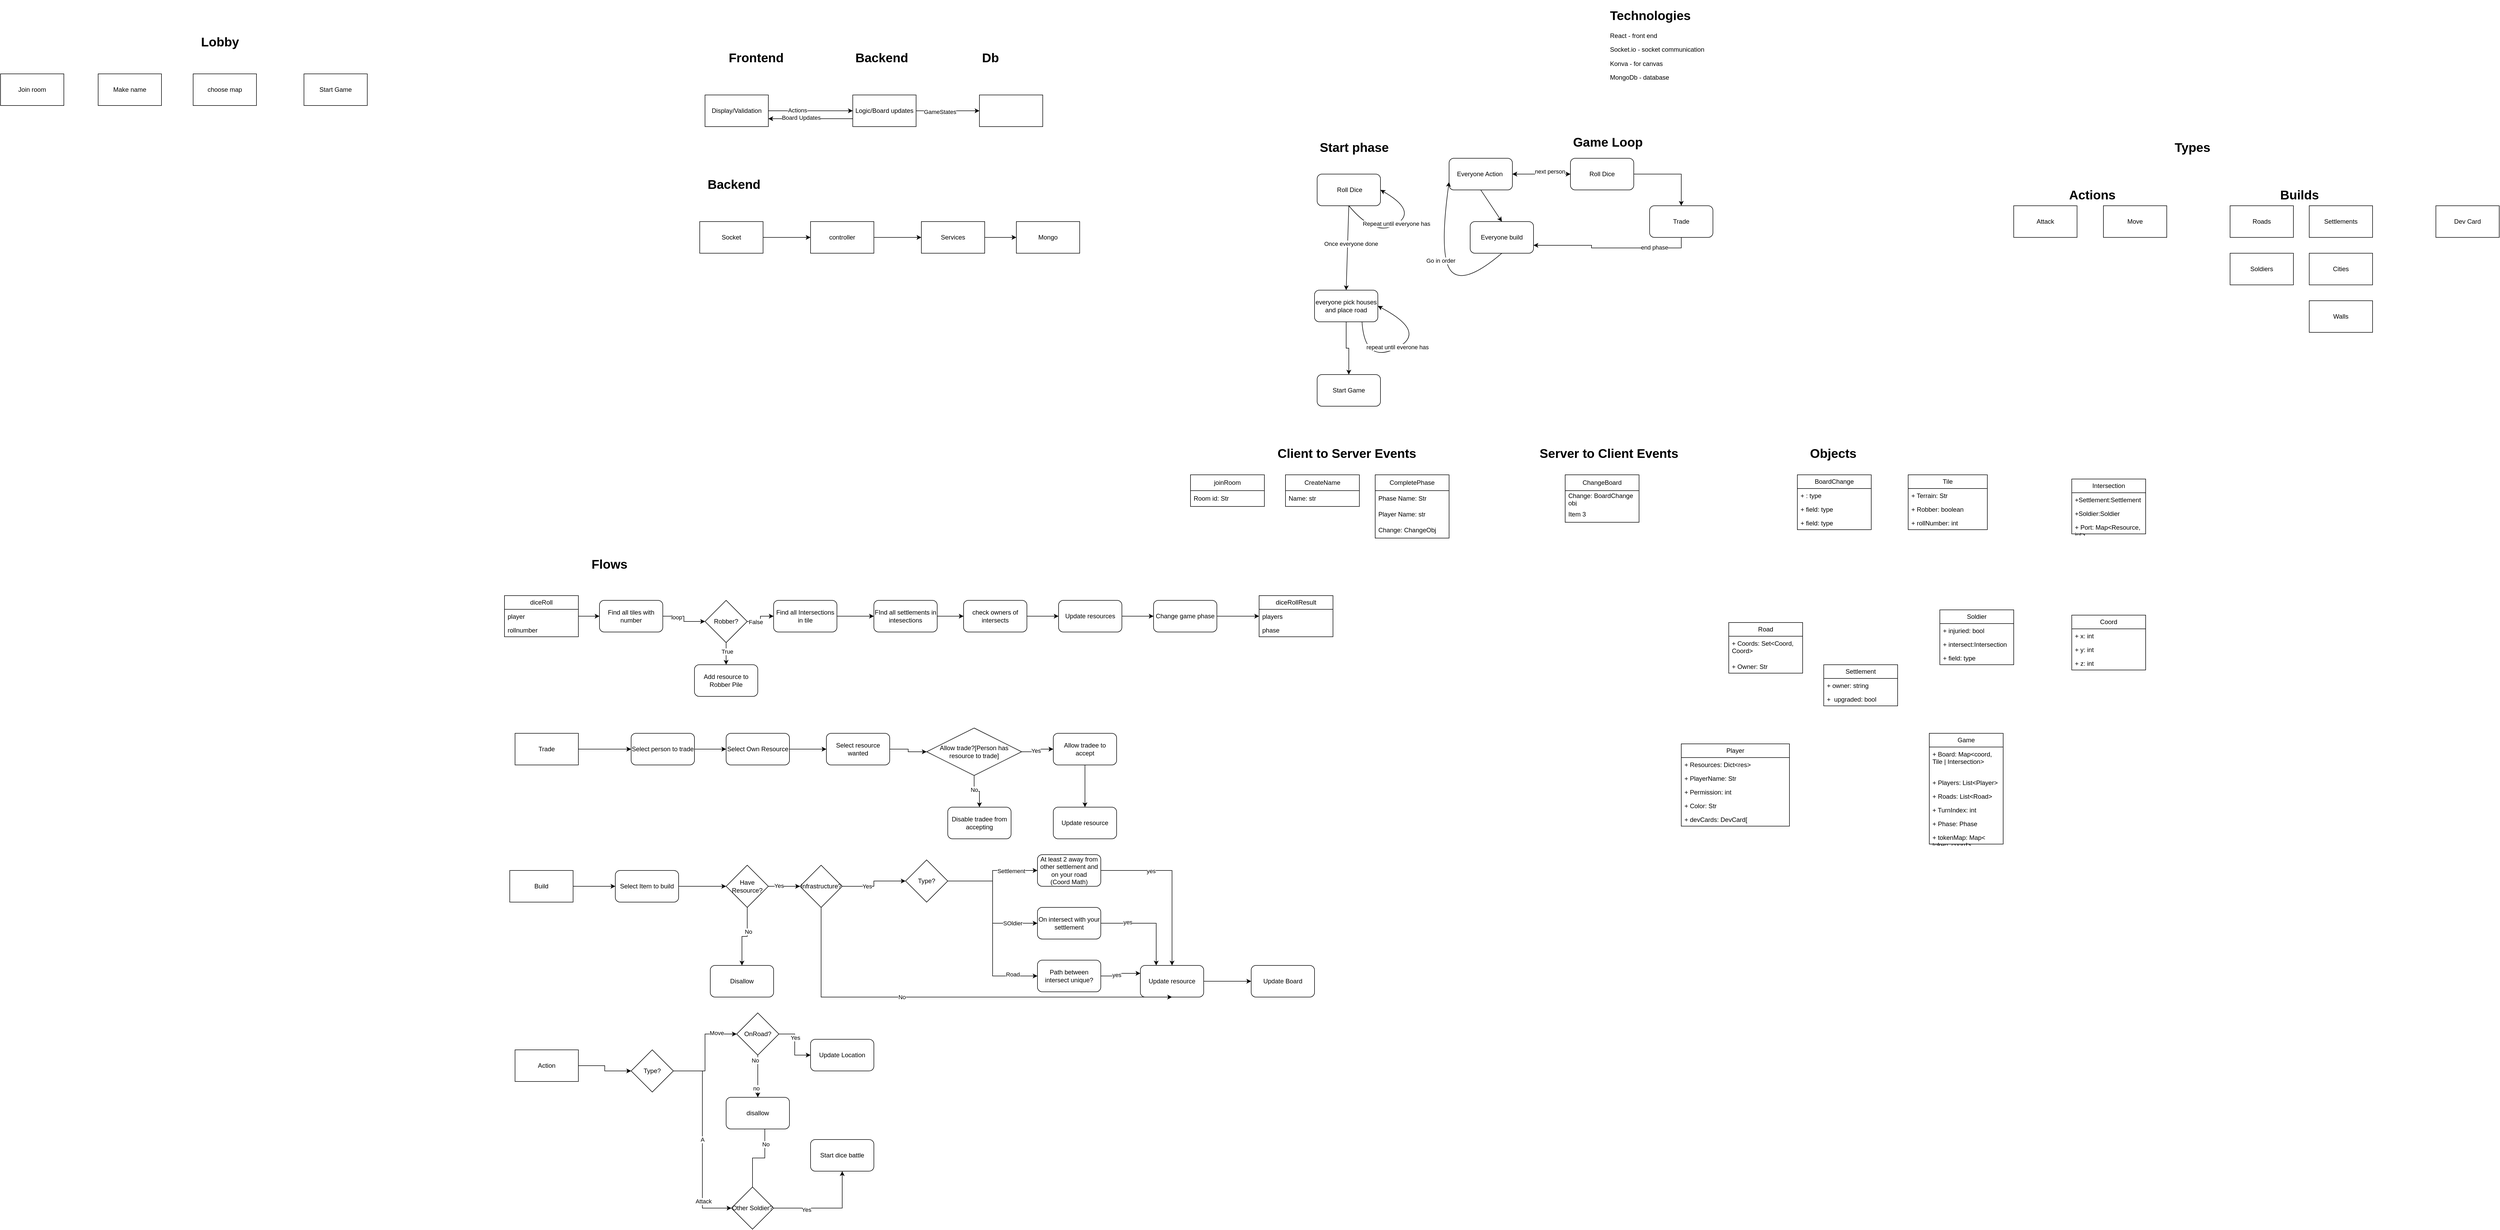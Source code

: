<mxfile version="21.6.8" type="device">
  <diagram name="Page-1" id="TvPqDxt8gOLp1M3UezTG">
    <mxGraphModel dx="4672" dy="969" grid="1" gridSize="10" guides="1" tooltips="1" connect="1" arrows="1" fold="1" page="1" pageScale="1" pageWidth="850" pageHeight="1100" math="0" shadow="0">
      <root>
        <mxCell id="0" />
        <mxCell id="1" parent="0" />
        <mxCell id="CeODixcsRSVdc3WD0ARj-2" value="&lt;h1&gt;Technologies&lt;/h1&gt;&lt;p&gt;React - front end&lt;/p&gt;&lt;p&gt;Socket.io - socket communication&lt;/p&gt;&lt;p&gt;Konva - for canvas&lt;/p&gt;&lt;p&gt;MongoDb - database&lt;/p&gt;&lt;p&gt;&lt;br&gt;&lt;/p&gt;&lt;p&gt;&lt;br&gt;&lt;/p&gt;" style="text;html=1;strokeColor=none;fillColor=none;spacing=5;spacingTop=-20;whiteSpace=wrap;overflow=hidden;rounded=0;" parent="1" vertex="1">
          <mxGeometry x="70" y="60" width="230" height="250" as="geometry" />
        </mxCell>
        <mxCell id="CeODixcsRSVdc3WD0ARj-3" value="&lt;h1&gt;Game Loop&lt;/h1&gt;" style="text;html=1;strokeColor=none;fillColor=none;spacing=5;spacingTop=-20;whiteSpace=wrap;overflow=hidden;rounded=0;" parent="1" vertex="1">
          <mxGeometry y="300" width="150" height="40" as="geometry" />
        </mxCell>
        <mxCell id="CeODixcsRSVdc3WD0ARj-11" style="edgeStyle=orthogonalEdgeStyle;rounded=0;orthogonalLoop=1;jettySize=auto;html=1;entryX=0.5;entryY=0;entryDx=0;entryDy=0;" parent="1" source="CeODixcsRSVdc3WD0ARj-5" target="CeODixcsRSVdc3WD0ARj-6" edge="1">
          <mxGeometry relative="1" as="geometry" />
        </mxCell>
        <mxCell id="CeODixcsRSVdc3WD0ARj-30" value="" style="edgeStyle=orthogonalEdgeStyle;rounded=0;orthogonalLoop=1;jettySize=auto;html=1;" parent="1" source="CeODixcsRSVdc3WD0ARj-5" target="CeODixcsRSVdc3WD0ARj-9" edge="1">
          <mxGeometry relative="1" as="geometry" />
        </mxCell>
        <mxCell id="sLtDw0Z3Nx832d5Ov3Z9-17" value="" style="edgeStyle=orthogonalEdgeStyle;rounded=0;orthogonalLoop=1;jettySize=auto;html=1;" parent="1" source="CeODixcsRSVdc3WD0ARj-5" target="CeODixcsRSVdc3WD0ARj-9" edge="1">
          <mxGeometry relative="1" as="geometry" />
        </mxCell>
        <mxCell id="CeODixcsRSVdc3WD0ARj-5" value="Roll Dice" style="rounded=1;whiteSpace=wrap;html=1;" parent="1" vertex="1">
          <mxGeometry y="350" width="120" height="60" as="geometry" />
        </mxCell>
        <mxCell id="CeODixcsRSVdc3WD0ARj-12" style="edgeStyle=orthogonalEdgeStyle;rounded=0;orthogonalLoop=1;jettySize=auto;html=1;exitX=0.5;exitY=1;exitDx=0;exitDy=0;entryX=1;entryY=0.75;entryDx=0;entryDy=0;" parent="1" source="CeODixcsRSVdc3WD0ARj-6" target="CeODixcsRSVdc3WD0ARj-8" edge="1">
          <mxGeometry relative="1" as="geometry">
            <mxPoint x="120" y="580" as="targetPoint" />
          </mxGeometry>
        </mxCell>
        <mxCell id="sLtDw0Z3Nx832d5Ov3Z9-15" value="end phase" style="edgeLabel;html=1;align=center;verticalAlign=middle;resizable=0;points=[];" parent="CeODixcsRSVdc3WD0ARj-12" vertex="1" connectable="0">
          <mxGeometry x="-0.532" y="-1" relative="1" as="geometry">
            <mxPoint as="offset" />
          </mxGeometry>
        </mxCell>
        <mxCell id="CeODixcsRSVdc3WD0ARj-6" value="Trade" style="rounded=1;whiteSpace=wrap;html=1;" parent="1" vertex="1">
          <mxGeometry x="150" y="440" width="120" height="60" as="geometry" />
        </mxCell>
        <mxCell id="CeODixcsRSVdc3WD0ARj-8" value="Everyone build" style="rounded=1;whiteSpace=wrap;html=1;" parent="1" vertex="1">
          <mxGeometry x="-190" y="470" width="120" height="60" as="geometry" />
        </mxCell>
        <mxCell id="CeODixcsRSVdc3WD0ARj-15" style="edgeStyle=orthogonalEdgeStyle;rounded=0;orthogonalLoop=1;jettySize=auto;html=1;exitX=1;exitY=0.5;exitDx=0;exitDy=0;entryX=0;entryY=0.5;entryDx=0;entryDy=0;" parent="1" source="CeODixcsRSVdc3WD0ARj-9" target="CeODixcsRSVdc3WD0ARj-5" edge="1">
          <mxGeometry relative="1" as="geometry" />
        </mxCell>
        <mxCell id="CeODixcsRSVdc3WD0ARj-31" value="next person" style="edgeLabel;html=1;align=center;verticalAlign=middle;resizable=0;points=[];" parent="CeODixcsRSVdc3WD0ARj-15" vertex="1" connectable="0">
          <mxGeometry x="0.302" y="5" relative="1" as="geometry">
            <mxPoint x="-1" as="offset" />
          </mxGeometry>
        </mxCell>
        <mxCell id="CeODixcsRSVdc3WD0ARj-9" value="Everyone Action&amp;nbsp;" style="rounded=1;whiteSpace=wrap;html=1;" parent="1" vertex="1">
          <mxGeometry x="-230" y="350" width="120" height="60" as="geometry" />
        </mxCell>
        <mxCell id="CeODixcsRSVdc3WD0ARj-17" value="&lt;h1&gt;Start phase&lt;/h1&gt;&lt;div&gt;&lt;br&gt;&lt;/div&gt;" style="text;html=1;strokeColor=none;fillColor=none;spacing=5;spacingTop=-20;whiteSpace=wrap;overflow=hidden;rounded=0;" parent="1" vertex="1">
          <mxGeometry x="-480" y="310" width="150" height="40" as="geometry" />
        </mxCell>
        <mxCell id="CeODixcsRSVdc3WD0ARj-18" value="&amp;nbsp;Roll Dice" style="rounded=1;whiteSpace=wrap;html=1;" parent="1" vertex="1">
          <mxGeometry x="-480" y="380" width="120" height="60" as="geometry" />
        </mxCell>
        <mxCell id="CeODixcsRSVdc3WD0ARj-29" style="edgeStyle=orthogonalEdgeStyle;rounded=0;orthogonalLoop=1;jettySize=auto;html=1;entryX=0.5;entryY=0;entryDx=0;entryDy=0;" parent="1" source="CeODixcsRSVdc3WD0ARj-19" target="CeODixcsRSVdc3WD0ARj-28" edge="1">
          <mxGeometry relative="1" as="geometry" />
        </mxCell>
        <mxCell id="CeODixcsRSVdc3WD0ARj-19" value="everyone pick houses and place road" style="rounded=1;whiteSpace=wrap;html=1;" parent="1" vertex="1">
          <mxGeometry x="-485" y="600" width="120" height="60" as="geometry" />
        </mxCell>
        <mxCell id="CeODixcsRSVdc3WD0ARj-20" value="" style="curved=1;endArrow=classic;html=1;rounded=0;entryX=1;entryY=0.5;entryDx=0;entryDy=0;exitX=0.5;exitY=1;exitDx=0;exitDy=0;" parent="1" source="CeODixcsRSVdc3WD0ARj-18" target="CeODixcsRSVdc3WD0ARj-18" edge="1">
          <mxGeometry width="50" height="50" relative="1" as="geometry">
            <mxPoint x="-360" y="520" as="sourcePoint" />
            <mxPoint x="-310" y="470" as="targetPoint" />
            <Array as="points">
              <mxPoint x="-370" y="500" />
              <mxPoint x="-290" y="450" />
            </Array>
          </mxGeometry>
        </mxCell>
        <mxCell id="CeODixcsRSVdc3WD0ARj-21" value="Repeat until everyone has" style="edgeLabel;html=1;align=center;verticalAlign=middle;resizable=0;points=[];" parent="CeODixcsRSVdc3WD0ARj-20" vertex="1" connectable="0">
          <mxGeometry x="-0.008" relative="1" as="geometry">
            <mxPoint y="-1" as="offset" />
          </mxGeometry>
        </mxCell>
        <mxCell id="CeODixcsRSVdc3WD0ARj-22" value="" style="endArrow=classic;html=1;rounded=0;exitX=0.5;exitY=1;exitDx=0;exitDy=0;entryX=0.5;entryY=0;entryDx=0;entryDy=0;" parent="1" source="CeODixcsRSVdc3WD0ARj-18" target="CeODixcsRSVdc3WD0ARj-19" edge="1">
          <mxGeometry width="50" height="50" relative="1" as="geometry">
            <mxPoint x="-420" y="560" as="sourcePoint" />
            <mxPoint x="-370" y="510" as="targetPoint" />
          </mxGeometry>
        </mxCell>
        <mxCell id="CeODixcsRSVdc3WD0ARj-23" value="Once everyone done" style="edgeLabel;html=1;align=center;verticalAlign=middle;resizable=0;points=[];" parent="CeODixcsRSVdc3WD0ARj-22" vertex="1" connectable="0">
          <mxGeometry x="-0.092" y="6" relative="1" as="geometry">
            <mxPoint y="-1" as="offset" />
          </mxGeometry>
        </mxCell>
        <mxCell id="CeODixcsRSVdc3WD0ARj-26" value="" style="curved=1;endArrow=classic;html=1;rounded=0;exitX=0.75;exitY=1;exitDx=0;exitDy=0;entryX=1;entryY=0.5;entryDx=0;entryDy=0;" parent="1" source="CeODixcsRSVdc3WD0ARj-19" target="CeODixcsRSVdc3WD0ARj-19" edge="1">
          <mxGeometry width="50" height="50" relative="1" as="geometry">
            <mxPoint x="-330" y="730" as="sourcePoint" />
            <mxPoint x="-280" y="680" as="targetPoint" />
            <Array as="points">
              <mxPoint x="-390" y="740" />
              <mxPoint x="-270" y="680" />
            </Array>
          </mxGeometry>
        </mxCell>
        <mxCell id="CeODixcsRSVdc3WD0ARj-27" value="repeat until everone has" style="edgeLabel;html=1;align=center;verticalAlign=middle;resizable=0;points=[];" parent="CeODixcsRSVdc3WD0ARj-26" vertex="1" connectable="0">
          <mxGeometry x="-0.069" y="1" relative="1" as="geometry">
            <mxPoint as="offset" />
          </mxGeometry>
        </mxCell>
        <mxCell id="CeODixcsRSVdc3WD0ARj-28" value="Start Game" style="rounded=1;whiteSpace=wrap;html=1;" parent="1" vertex="1">
          <mxGeometry x="-480" y="760" width="120" height="60" as="geometry" />
        </mxCell>
        <mxCell id="CeODixcsRSVdc3WD0ARj-32" value="&lt;h1&gt;Types&lt;/h1&gt;&lt;div&gt;&lt;br&gt;&lt;/div&gt;" style="text;html=1;strokeColor=none;fillColor=none;spacing=5;spacingTop=-20;whiteSpace=wrap;overflow=hidden;rounded=0;" parent="1" vertex="1">
          <mxGeometry x="1140" y="310" width="190" height="120" as="geometry" />
        </mxCell>
        <mxCell id="CeODixcsRSVdc3WD0ARj-33" value="&lt;h1&gt;Actions&lt;/h1&gt;" style="text;html=1;strokeColor=none;fillColor=none;spacing=5;spacingTop=-20;whiteSpace=wrap;overflow=hidden;rounded=0;" parent="1" vertex="1">
          <mxGeometry x="940" y="400" width="190" height="120" as="geometry" />
        </mxCell>
        <mxCell id="CeODixcsRSVdc3WD0ARj-34" value="Attack" style="rounded=0;whiteSpace=wrap;html=1;" parent="1" vertex="1">
          <mxGeometry x="840" y="440" width="120" height="60" as="geometry" />
        </mxCell>
        <mxCell id="CeODixcsRSVdc3WD0ARj-35" value="Move" style="rounded=0;whiteSpace=wrap;html=1;" parent="1" vertex="1">
          <mxGeometry x="1010" y="440" width="120" height="60" as="geometry" />
        </mxCell>
        <mxCell id="CeODixcsRSVdc3WD0ARj-36" value="&lt;h1&gt;Builds&lt;/h1&gt;" style="text;html=1;strokeColor=none;fillColor=none;spacing=5;spacingTop=-20;whiteSpace=wrap;overflow=hidden;rounded=0;" parent="1" vertex="1">
          <mxGeometry x="1340" y="400" width="110" height="50" as="geometry" />
        </mxCell>
        <mxCell id="CeODixcsRSVdc3WD0ARj-37" value="Roads" style="rounded=0;whiteSpace=wrap;html=1;" parent="1" vertex="1">
          <mxGeometry x="1250" y="440" width="120" height="60" as="geometry" />
        </mxCell>
        <mxCell id="CeODixcsRSVdc3WD0ARj-39" value="Settlements" style="rounded=0;whiteSpace=wrap;html=1;" parent="1" vertex="1">
          <mxGeometry x="1400" y="440" width="120" height="60" as="geometry" />
        </mxCell>
        <mxCell id="CeODixcsRSVdc3WD0ARj-40" value="Soldiers" style="rounded=0;whiteSpace=wrap;html=1;" parent="1" vertex="1">
          <mxGeometry x="1250" y="530" width="120" height="60" as="geometry" />
        </mxCell>
        <mxCell id="CeODixcsRSVdc3WD0ARj-41" value="Cities" style="rounded=0;whiteSpace=wrap;html=1;" parent="1" vertex="1">
          <mxGeometry x="1400" y="530" width="120" height="60" as="geometry" />
        </mxCell>
        <mxCell id="CeODixcsRSVdc3WD0ARj-42" value="Dev Card" style="rounded=0;whiteSpace=wrap;html=1;" parent="1" vertex="1">
          <mxGeometry x="1640" y="440" width="120" height="60" as="geometry" />
        </mxCell>
        <mxCell id="CeODixcsRSVdc3WD0ARj-43" value="Walls" style="rounded=0;whiteSpace=wrap;html=1;" parent="1" vertex="1">
          <mxGeometry x="1400" y="620" width="120" height="60" as="geometry" />
        </mxCell>
        <mxCell id="sLtDw0Z3Nx832d5Ov3Z9-2" value="&lt;h1&gt;Client to Server Events&lt;/h1&gt;" style="text;html=1;strokeColor=none;fillColor=none;spacing=5;spacingTop=-20;whiteSpace=wrap;overflow=hidden;rounded=0;" parent="1" vertex="1">
          <mxGeometry x="-560" y="890" width="280" height="40" as="geometry" />
        </mxCell>
        <mxCell id="sLtDw0Z3Nx832d5Ov3Z9-3" value="joinRoom" style="swimlane;fontStyle=0;childLayout=stackLayout;horizontal=1;startSize=30;horizontalStack=0;resizeParent=1;resizeParentMax=0;resizeLast=0;collapsible=1;marginBottom=0;whiteSpace=wrap;html=1;" parent="1" vertex="1">
          <mxGeometry x="-720" y="950" width="140" height="60" as="geometry" />
        </mxCell>
        <mxCell id="sLtDw0Z3Nx832d5Ov3Z9-6" value="Room id: Str" style="text;strokeColor=none;fillColor=none;align=left;verticalAlign=middle;spacingLeft=4;spacingRight=4;overflow=hidden;points=[[0,0.5],[1,0.5]];portConstraint=eastwest;rotatable=0;whiteSpace=wrap;html=1;" parent="sLtDw0Z3Nx832d5Ov3Z9-3" vertex="1">
          <mxGeometry y="30" width="140" height="30" as="geometry" />
        </mxCell>
        <mxCell id="sLtDw0Z3Nx832d5Ov3Z9-7" value="CompletePhase" style="swimlane;fontStyle=0;childLayout=stackLayout;horizontal=1;startSize=30;horizontalStack=0;resizeParent=1;resizeParentMax=0;resizeLast=0;collapsible=1;marginBottom=0;whiteSpace=wrap;html=1;" parent="1" vertex="1">
          <mxGeometry x="-370" y="950" width="140" height="120" as="geometry" />
        </mxCell>
        <mxCell id="sLtDw0Z3Nx832d5Ov3Z9-8" value="Phase Name: Str" style="text;strokeColor=none;fillColor=none;align=left;verticalAlign=middle;spacingLeft=4;spacingRight=4;overflow=hidden;points=[[0,0.5],[1,0.5]];portConstraint=eastwest;rotatable=0;whiteSpace=wrap;html=1;" parent="sLtDw0Z3Nx832d5Ov3Z9-7" vertex="1">
          <mxGeometry y="30" width="140" height="30" as="geometry" />
        </mxCell>
        <mxCell id="sLtDw0Z3Nx832d5Ov3Z9-9" value="Player Name: str&lt;br&gt;" style="text;strokeColor=none;fillColor=none;align=left;verticalAlign=middle;spacingLeft=4;spacingRight=4;overflow=hidden;points=[[0,0.5],[1,0.5]];portConstraint=eastwest;rotatable=0;whiteSpace=wrap;html=1;" parent="sLtDw0Z3Nx832d5Ov3Z9-7" vertex="1">
          <mxGeometry y="60" width="140" height="30" as="geometry" />
        </mxCell>
        <mxCell id="sLtDw0Z3Nx832d5Ov3Z9-28" value="Change: ChangeObj&lt;br&gt;" style="text;strokeColor=none;fillColor=none;align=left;verticalAlign=middle;spacingLeft=4;spacingRight=4;overflow=hidden;points=[[0,0.5],[1,0.5]];portConstraint=eastwest;rotatable=0;whiteSpace=wrap;html=1;" parent="sLtDw0Z3Nx832d5Ov3Z9-7" vertex="1">
          <mxGeometry y="90" width="140" height="30" as="geometry" />
        </mxCell>
        <mxCell id="sLtDw0Z3Nx832d5Ov3Z9-11" value="CreateName" style="swimlane;fontStyle=0;childLayout=stackLayout;horizontal=1;startSize=30;horizontalStack=0;resizeParent=1;resizeParentMax=0;resizeLast=0;collapsible=1;marginBottom=0;whiteSpace=wrap;html=1;" parent="1" vertex="1">
          <mxGeometry x="-540" y="950" width="140" height="60" as="geometry" />
        </mxCell>
        <mxCell id="sLtDw0Z3Nx832d5Ov3Z9-12" value="Name: str" style="text;strokeColor=none;fillColor=none;align=left;verticalAlign=middle;spacingLeft=4;spacingRight=4;overflow=hidden;points=[[0,0.5],[1,0.5]];portConstraint=eastwest;rotatable=0;whiteSpace=wrap;html=1;" parent="sLtDw0Z3Nx832d5Ov3Z9-11" vertex="1">
          <mxGeometry y="30" width="140" height="30" as="geometry" />
        </mxCell>
        <mxCell id="sLtDw0Z3Nx832d5Ov3Z9-22" value="" style="curved=1;endArrow=classic;html=1;rounded=0;exitX=0.5;exitY=1;exitDx=0;exitDy=0;entryX=0;entryY=0.75;entryDx=0;entryDy=0;" parent="1" source="CeODixcsRSVdc3WD0ARj-8" target="CeODixcsRSVdc3WD0ARj-9" edge="1">
          <mxGeometry width="50" height="50" relative="1" as="geometry">
            <mxPoint x="-250" y="590" as="sourcePoint" />
            <mxPoint x="-220" y="460" as="targetPoint" />
            <Array as="points">
              <mxPoint x="-200" y="590" />
              <mxPoint x="-250" y="540" />
            </Array>
          </mxGeometry>
        </mxCell>
        <mxCell id="sLtDw0Z3Nx832d5Ov3Z9-23" value="Go in order&lt;br&gt;" style="edgeLabel;html=1;align=center;verticalAlign=middle;resizable=0;points=[];" parent="sLtDw0Z3Nx832d5Ov3Z9-22" vertex="1" connectable="0">
          <mxGeometry x="0.023" relative="1" as="geometry">
            <mxPoint as="offset" />
          </mxGeometry>
        </mxCell>
        <mxCell id="sLtDw0Z3Nx832d5Ov3Z9-26" value="" style="endArrow=classic;html=1;rounded=0;exitX=0.5;exitY=1;exitDx=0;exitDy=0;entryX=0.5;entryY=0;entryDx=0;entryDy=0;" parent="1" source="CeODixcsRSVdc3WD0ARj-9" target="CeODixcsRSVdc3WD0ARj-8" edge="1">
          <mxGeometry width="50" height="50" relative="1" as="geometry">
            <mxPoint x="-120" y="630" as="sourcePoint" />
            <mxPoint x="-70" y="580" as="targetPoint" />
          </mxGeometry>
        </mxCell>
        <mxCell id="sLtDw0Z3Nx832d5Ov3Z9-30" value="ChangeBoard" style="swimlane;fontStyle=0;childLayout=stackLayout;horizontal=1;startSize=30;horizontalStack=0;resizeParent=1;resizeParentMax=0;resizeLast=0;collapsible=1;marginBottom=0;whiteSpace=wrap;html=1;" parent="1" vertex="1">
          <mxGeometry x="-10" y="950" width="140" height="90" as="geometry" />
        </mxCell>
        <mxCell id="sLtDw0Z3Nx832d5Ov3Z9-31" value="Change: BoardChange obj" style="text;strokeColor=none;fillColor=none;align=left;verticalAlign=middle;spacingLeft=4;spacingRight=4;overflow=hidden;points=[[0,0.5],[1,0.5]];portConstraint=eastwest;rotatable=0;whiteSpace=wrap;html=1;" parent="sLtDw0Z3Nx832d5Ov3Z9-30" vertex="1">
          <mxGeometry y="30" width="140" height="30" as="geometry" />
        </mxCell>
        <mxCell id="sLtDw0Z3Nx832d5Ov3Z9-33" value="Item 3" style="text;strokeColor=none;fillColor=none;align=left;verticalAlign=middle;spacingLeft=4;spacingRight=4;overflow=hidden;points=[[0,0.5],[1,0.5]];portConstraint=eastwest;rotatable=0;whiteSpace=wrap;html=1;" parent="sLtDw0Z3Nx832d5Ov3Z9-30" vertex="1">
          <mxGeometry y="60" width="140" height="30" as="geometry" />
        </mxCell>
        <mxCell id="sLtDw0Z3Nx832d5Ov3Z9-34" value="&lt;h1&gt;&amp;nbsp;Server to Client Events&lt;/h1&gt;" style="text;html=1;strokeColor=none;fillColor=none;spacing=5;spacingTop=-20;whiteSpace=wrap;overflow=hidden;rounded=0;" parent="1" vertex="1">
          <mxGeometry x="-70" y="890" width="280" height="40" as="geometry" />
        </mxCell>
        <mxCell id="sLtDw0Z3Nx832d5Ov3Z9-39" value="&lt;h1&gt;Objects&lt;/h1&gt;&lt;div&gt;&lt;br&gt;&lt;/div&gt;" style="text;html=1;strokeColor=none;fillColor=none;spacing=5;spacingTop=-20;whiteSpace=wrap;overflow=hidden;rounded=0;" parent="1" vertex="1">
          <mxGeometry x="449" y="890" width="280" height="40" as="geometry" />
        </mxCell>
        <mxCell id="sLtDw0Z3Nx832d5Ov3Z9-40" value="BoardChange" style="swimlane;fontStyle=0;childLayout=stackLayout;horizontal=1;startSize=26;fillColor=none;horizontalStack=0;resizeParent=1;resizeParentMax=0;resizeLast=0;collapsible=1;marginBottom=0;whiteSpace=wrap;html=1;" parent="1" vertex="1">
          <mxGeometry x="430" y="950" width="140" height="104" as="geometry" />
        </mxCell>
        <mxCell id="sLtDw0Z3Nx832d5Ov3Z9-41" value="+ : type" style="text;strokeColor=none;fillColor=none;align=left;verticalAlign=top;spacingLeft=4;spacingRight=4;overflow=hidden;rotatable=0;points=[[0,0.5],[1,0.5]];portConstraint=eastwest;whiteSpace=wrap;html=1;" parent="sLtDw0Z3Nx832d5Ov3Z9-40" vertex="1">
          <mxGeometry y="26" width="140" height="26" as="geometry" />
        </mxCell>
        <mxCell id="sLtDw0Z3Nx832d5Ov3Z9-42" value="+ field: type" style="text;strokeColor=none;fillColor=none;align=left;verticalAlign=top;spacingLeft=4;spacingRight=4;overflow=hidden;rotatable=0;points=[[0,0.5],[1,0.5]];portConstraint=eastwest;whiteSpace=wrap;html=1;" parent="sLtDw0Z3Nx832d5Ov3Z9-40" vertex="1">
          <mxGeometry y="52" width="140" height="26" as="geometry" />
        </mxCell>
        <mxCell id="sLtDw0Z3Nx832d5Ov3Z9-43" value="+ field: type" style="text;strokeColor=none;fillColor=none;align=left;verticalAlign=top;spacingLeft=4;spacingRight=4;overflow=hidden;rotatable=0;points=[[0,0.5],[1,0.5]];portConstraint=eastwest;whiteSpace=wrap;html=1;" parent="sLtDw0Z3Nx832d5Ov3Z9-40" vertex="1">
          <mxGeometry y="78" width="140" height="26" as="geometry" />
        </mxCell>
        <mxCell id="sLtDw0Z3Nx832d5Ov3Z9-44" value="Tile" style="swimlane;fontStyle=0;childLayout=stackLayout;horizontal=1;startSize=26;fillColor=none;horizontalStack=0;resizeParent=1;resizeParentMax=0;resizeLast=0;collapsible=1;marginBottom=0;whiteSpace=wrap;html=1;" parent="1" vertex="1">
          <mxGeometry x="640" y="950" width="150" height="104" as="geometry" />
        </mxCell>
        <mxCell id="sLtDw0Z3Nx832d5Ov3Z9-45" value="+ Terrain: Str" style="text;strokeColor=none;fillColor=none;align=left;verticalAlign=top;spacingLeft=4;spacingRight=4;overflow=hidden;rotatable=0;points=[[0,0.5],[1,0.5]];portConstraint=eastwest;whiteSpace=wrap;html=1;" parent="sLtDw0Z3Nx832d5Ov3Z9-44" vertex="1">
          <mxGeometry y="26" width="150" height="26" as="geometry" />
        </mxCell>
        <mxCell id="sLtDw0Z3Nx832d5Ov3Z9-46" value="+ Robber: boolean" style="text;strokeColor=none;fillColor=none;align=left;verticalAlign=top;spacingLeft=4;spacingRight=4;overflow=hidden;rotatable=0;points=[[0,0.5],[1,0.5]];portConstraint=eastwest;whiteSpace=wrap;html=1;" parent="sLtDw0Z3Nx832d5Ov3Z9-44" vertex="1">
          <mxGeometry y="52" width="150" height="26" as="geometry" />
        </mxCell>
        <mxCell id="sLtDw0Z3Nx832d5Ov3Z9-47" value="+ rollNumber: int" style="text;strokeColor=none;fillColor=none;align=left;verticalAlign=top;spacingLeft=4;spacingRight=4;overflow=hidden;rotatable=0;points=[[0,0.5],[1,0.5]];portConstraint=eastwest;whiteSpace=wrap;html=1;" parent="sLtDw0Z3Nx832d5Ov3Z9-44" vertex="1">
          <mxGeometry y="78" width="150" height="26" as="geometry" />
        </mxCell>
        <mxCell id="sLtDw0Z3Nx832d5Ov3Z9-53" value="Intersection" style="swimlane;fontStyle=0;childLayout=stackLayout;horizontal=1;startSize=26;fillColor=none;horizontalStack=0;resizeParent=1;resizeParentMax=0;resizeLast=0;collapsible=1;marginBottom=0;whiteSpace=wrap;html=1;" parent="1" vertex="1">
          <mxGeometry x="950" y="958" width="140" height="104" as="geometry" />
        </mxCell>
        <mxCell id="sLtDw0Z3Nx832d5Ov3Z9-56" value="+Settlement:Settlement" style="text;strokeColor=none;fillColor=none;align=left;verticalAlign=top;spacingLeft=4;spacingRight=4;overflow=hidden;rotatable=0;points=[[0,0.5],[1,0.5]];portConstraint=eastwest;whiteSpace=wrap;html=1;" parent="sLtDw0Z3Nx832d5Ov3Z9-53" vertex="1">
          <mxGeometry y="26" width="140" height="26" as="geometry" />
        </mxCell>
        <mxCell id="sLtDw0Z3Nx832d5Ov3Z9-77" value="+Soldier:Soldier" style="text;strokeColor=none;fillColor=none;align=left;verticalAlign=top;spacingLeft=4;spacingRight=4;overflow=hidden;rotatable=0;points=[[0,0.5],[1,0.5]];portConstraint=eastwest;whiteSpace=wrap;html=1;" parent="sLtDw0Z3Nx832d5Ov3Z9-53" vertex="1">
          <mxGeometry y="52" width="140" height="26" as="geometry" />
        </mxCell>
        <mxCell id="tFt25CVrf69qyh7RtMJ2-12" value="+ Port: Map&amp;lt;Resource, int&amp;gt;" style="text;strokeColor=none;fillColor=none;align=left;verticalAlign=top;spacingLeft=4;spacingRight=4;overflow=hidden;rotatable=0;points=[[0,0.5],[1,0.5]];portConstraint=eastwest;whiteSpace=wrap;html=1;" vertex="1" parent="sLtDw0Z3Nx832d5Ov3Z9-53">
          <mxGeometry y="78" width="140" height="26" as="geometry" />
        </mxCell>
        <mxCell id="sLtDw0Z3Nx832d5Ov3Z9-57" value="Road" style="swimlane;fontStyle=0;childLayout=stackLayout;horizontal=1;startSize=26;fillColor=none;horizontalStack=0;resizeParent=1;resizeParentMax=0;resizeLast=0;collapsible=1;marginBottom=0;whiteSpace=wrap;html=1;" parent="1" vertex="1">
          <mxGeometry x="300" y="1230" width="140" height="96" as="geometry" />
        </mxCell>
        <mxCell id="sLtDw0Z3Nx832d5Ov3Z9-58" value="+ Coords: Set&amp;lt;Coord, Coord&amp;gt;" style="text;strokeColor=none;fillColor=none;align=left;verticalAlign=top;spacingLeft=4;spacingRight=4;overflow=hidden;rotatable=0;points=[[0,0.5],[1,0.5]];portConstraint=eastwest;whiteSpace=wrap;html=1;" parent="sLtDw0Z3Nx832d5Ov3Z9-57" vertex="1">
          <mxGeometry y="26" width="140" height="44" as="geometry" />
        </mxCell>
        <mxCell id="sLtDw0Z3Nx832d5Ov3Z9-60" value="+ Owner: Str" style="text;strokeColor=none;fillColor=none;align=left;verticalAlign=top;spacingLeft=4;spacingRight=4;overflow=hidden;rotatable=0;points=[[0,0.5],[1,0.5]];portConstraint=eastwest;whiteSpace=wrap;html=1;" parent="sLtDw0Z3Nx832d5Ov3Z9-57" vertex="1">
          <mxGeometry y="70" width="140" height="26" as="geometry" />
        </mxCell>
        <mxCell id="sLtDw0Z3Nx832d5Ov3Z9-61" value="Settlement" style="swimlane;fontStyle=0;childLayout=stackLayout;horizontal=1;startSize=26;fillColor=none;horizontalStack=0;resizeParent=1;resizeParentMax=0;resizeLast=0;collapsible=1;marginBottom=0;whiteSpace=wrap;html=1;" parent="1" vertex="1">
          <mxGeometry x="480" y="1310" width="140" height="78" as="geometry" />
        </mxCell>
        <mxCell id="sLtDw0Z3Nx832d5Ov3Z9-63" value="+ owner: string" style="text;strokeColor=none;fillColor=none;align=left;verticalAlign=top;spacingLeft=4;spacingRight=4;overflow=hidden;rotatable=0;points=[[0,0.5],[1,0.5]];portConstraint=eastwest;whiteSpace=wrap;html=1;" parent="sLtDw0Z3Nx832d5Ov3Z9-61" vertex="1">
          <mxGeometry y="26" width="140" height="26" as="geometry" />
        </mxCell>
        <mxCell id="sLtDw0Z3Nx832d5Ov3Z9-64" value="+&amp;nbsp; upgraded: bool" style="text;strokeColor=none;fillColor=none;align=left;verticalAlign=top;spacingLeft=4;spacingRight=4;overflow=hidden;rotatable=0;points=[[0,0.5],[1,0.5]];portConstraint=eastwest;whiteSpace=wrap;html=1;" parent="sLtDw0Z3Nx832d5Ov3Z9-61" vertex="1">
          <mxGeometry y="52" width="140" height="26" as="geometry" />
        </mxCell>
        <mxCell id="sLtDw0Z3Nx832d5Ov3Z9-66" value="Soldier" style="swimlane;fontStyle=0;childLayout=stackLayout;horizontal=1;startSize=26;fillColor=none;horizontalStack=0;resizeParent=1;resizeParentMax=0;resizeLast=0;collapsible=1;marginBottom=0;whiteSpace=wrap;html=1;" parent="1" vertex="1">
          <mxGeometry x="700" y="1206" width="140" height="104" as="geometry" />
        </mxCell>
        <mxCell id="sLtDw0Z3Nx832d5Ov3Z9-67" value="+ injuried: bool" style="text;strokeColor=none;fillColor=none;align=left;verticalAlign=top;spacingLeft=4;spacingRight=4;overflow=hidden;rotatable=0;points=[[0,0.5],[1,0.5]];portConstraint=eastwest;whiteSpace=wrap;html=1;" parent="sLtDw0Z3Nx832d5Ov3Z9-66" vertex="1">
          <mxGeometry y="26" width="140" height="26" as="geometry" />
        </mxCell>
        <mxCell id="sLtDw0Z3Nx832d5Ov3Z9-68" value="+ intersect:Intersection" style="text;strokeColor=none;fillColor=none;align=left;verticalAlign=top;spacingLeft=4;spacingRight=4;overflow=hidden;rotatable=0;points=[[0,0.5],[1,0.5]];portConstraint=eastwest;whiteSpace=wrap;html=1;" parent="sLtDw0Z3Nx832d5Ov3Z9-66" vertex="1">
          <mxGeometry y="52" width="140" height="26" as="geometry" />
        </mxCell>
        <mxCell id="sLtDw0Z3Nx832d5Ov3Z9-69" value="+ field: type" style="text;strokeColor=none;fillColor=none;align=left;verticalAlign=top;spacingLeft=4;spacingRight=4;overflow=hidden;rotatable=0;points=[[0,0.5],[1,0.5]];portConstraint=eastwest;whiteSpace=wrap;html=1;" parent="sLtDw0Z3Nx832d5Ov3Z9-66" vertex="1">
          <mxGeometry y="78" width="140" height="26" as="geometry" />
        </mxCell>
        <mxCell id="sLtDw0Z3Nx832d5Ov3Z9-72" value="Player" style="swimlane;fontStyle=0;childLayout=stackLayout;horizontal=1;startSize=26;fillColor=none;horizontalStack=0;resizeParent=1;resizeParentMax=0;resizeLast=0;collapsible=1;marginBottom=0;whiteSpace=wrap;html=1;" parent="1" vertex="1">
          <mxGeometry x="210" y="1460" width="205" height="156" as="geometry" />
        </mxCell>
        <mxCell id="sLtDw0Z3Nx832d5Ov3Z9-73" value="+ Resources: Dict&amp;lt;res&amp;gt;" style="text;strokeColor=none;fillColor=none;align=left;verticalAlign=top;spacingLeft=4;spacingRight=4;overflow=hidden;rotatable=0;points=[[0,0.5],[1,0.5]];portConstraint=eastwest;whiteSpace=wrap;html=1;" parent="sLtDw0Z3Nx832d5Ov3Z9-72" vertex="1">
          <mxGeometry y="26" width="205" height="26" as="geometry" />
        </mxCell>
        <mxCell id="sLtDw0Z3Nx832d5Ov3Z9-75" value="+ PlayerName: Str&lt;br&gt;" style="text;strokeColor=none;fillColor=none;align=left;verticalAlign=top;spacingLeft=4;spacingRight=4;overflow=hidden;rotatable=0;points=[[0,0.5],[1,0.5]];portConstraint=eastwest;whiteSpace=wrap;html=1;" parent="sLtDw0Z3Nx832d5Ov3Z9-72" vertex="1">
          <mxGeometry y="52" width="205" height="26" as="geometry" />
        </mxCell>
        <mxCell id="sLtDw0Z3Nx832d5Ov3Z9-209" value="+ Permission: int" style="text;strokeColor=none;fillColor=none;align=left;verticalAlign=top;spacingLeft=4;spacingRight=4;overflow=hidden;rotatable=0;points=[[0,0.5],[1,0.5]];portConstraint=eastwest;whiteSpace=wrap;html=1;" parent="sLtDw0Z3Nx832d5Ov3Z9-72" vertex="1">
          <mxGeometry y="78" width="205" height="26" as="geometry" />
        </mxCell>
        <mxCell id="tFt25CVrf69qyh7RtMJ2-1" value="+ Color: Str" style="text;strokeColor=none;fillColor=none;align=left;verticalAlign=top;spacingLeft=4;spacingRight=4;overflow=hidden;rotatable=0;points=[[0,0.5],[1,0.5]];portConstraint=eastwest;whiteSpace=wrap;html=1;" vertex="1" parent="sLtDw0Z3Nx832d5Ov3Z9-72">
          <mxGeometry y="104" width="205" height="26" as="geometry" />
        </mxCell>
        <mxCell id="tFt25CVrf69qyh7RtMJ2-2" value="+ devCards: DevCard[" style="text;strokeColor=none;fillColor=none;align=left;verticalAlign=top;spacingLeft=4;spacingRight=4;overflow=hidden;rotatable=0;points=[[0,0.5],[1,0.5]];portConstraint=eastwest;whiteSpace=wrap;html=1;" vertex="1" parent="sLtDw0Z3Nx832d5Ov3Z9-72">
          <mxGeometry y="130" width="205" height="26" as="geometry" />
        </mxCell>
        <mxCell id="sLtDw0Z3Nx832d5Ov3Z9-78" value="&lt;h1&gt;Flows&lt;/h1&gt;" style="text;html=1;strokeColor=none;fillColor=none;spacing=5;spacingTop=-20;whiteSpace=wrap;overflow=hidden;rounded=0;" parent="1" vertex="1">
          <mxGeometry x="-1860" y="1100" width="100" height="50" as="geometry" />
        </mxCell>
        <mxCell id="sLtDw0Z3Nx832d5Ov3Z9-97" style="edgeStyle=orthogonalEdgeStyle;rounded=0;orthogonalLoop=1;jettySize=auto;html=1;entryX=0;entryY=0.5;entryDx=0;entryDy=0;exitX=1;exitY=0.5;exitDx=0;exitDy=0;" parent="1" source="tFt25CVrf69qyh7RtMJ2-19" target="sLtDw0Z3Nx832d5Ov3Z9-81" edge="1">
          <mxGeometry relative="1" as="geometry">
            <mxPoint x="-1870" y="1218" as="sourcePoint" />
          </mxGeometry>
        </mxCell>
        <mxCell id="sLtDw0Z3Nx832d5Ov3Z9-98" style="edgeStyle=orthogonalEdgeStyle;rounded=0;orthogonalLoop=1;jettySize=auto;html=1;" parent="1" source="sLtDw0Z3Nx832d5Ov3Z9-81" target="sLtDw0Z3Nx832d5Ov3Z9-95" edge="1">
          <mxGeometry relative="1" as="geometry" />
        </mxCell>
        <mxCell id="tFt25CVrf69qyh7RtMJ2-32" value="loop" style="edgeLabel;html=1;align=center;verticalAlign=middle;resizable=0;points=[];" vertex="1" connectable="0" parent="sLtDw0Z3Nx832d5Ov3Z9-98">
          <mxGeometry x="-0.438" y="-2" relative="1" as="geometry">
            <mxPoint as="offset" />
          </mxGeometry>
        </mxCell>
        <mxCell id="sLtDw0Z3Nx832d5Ov3Z9-81" value="Find all tiles with number" style="rounded=1;whiteSpace=wrap;html=1;" parent="1" vertex="1">
          <mxGeometry x="-1840" y="1188" width="120" height="60" as="geometry" />
        </mxCell>
        <mxCell id="sLtDw0Z3Nx832d5Ov3Z9-87" value="Game" style="swimlane;fontStyle=0;childLayout=stackLayout;horizontal=1;startSize=26;fillColor=none;horizontalStack=0;resizeParent=1;resizeParentMax=0;resizeLast=0;collapsible=1;marginBottom=0;whiteSpace=wrap;html=1;" parent="1" vertex="1">
          <mxGeometry x="680" y="1440" width="140" height="210" as="geometry" />
        </mxCell>
        <mxCell id="sLtDw0Z3Nx832d5Ov3Z9-88" value="+ Board: Map&amp;lt;coord, Tile | Intersection&amp;gt;" style="text;strokeColor=none;fillColor=none;align=left;verticalAlign=top;spacingLeft=4;spacingRight=4;overflow=hidden;rotatable=0;points=[[0,0.5],[1,0.5]];portConstraint=eastwest;whiteSpace=wrap;html=1;" parent="sLtDw0Z3Nx832d5Ov3Z9-87" vertex="1">
          <mxGeometry y="26" width="140" height="54" as="geometry" />
        </mxCell>
        <mxCell id="sLtDw0Z3Nx832d5Ov3Z9-90" value="+ Players: List&amp;lt;Player&amp;gt;&lt;br&gt;" style="text;strokeColor=none;fillColor=none;align=left;verticalAlign=top;spacingLeft=4;spacingRight=4;overflow=hidden;rotatable=0;points=[[0,0.5],[1,0.5]];portConstraint=eastwest;whiteSpace=wrap;html=1;" parent="sLtDw0Z3Nx832d5Ov3Z9-87" vertex="1">
          <mxGeometry y="80" width="140" height="26" as="geometry" />
        </mxCell>
        <mxCell id="sLtDw0Z3Nx832d5Ov3Z9-195" value="+ Roads: List&amp;lt;Road&amp;gt;" style="text;strokeColor=none;fillColor=none;align=left;verticalAlign=top;spacingLeft=4;spacingRight=4;overflow=hidden;rotatable=0;points=[[0,0.5],[1,0.5]];portConstraint=eastwest;whiteSpace=wrap;html=1;" parent="sLtDw0Z3Nx832d5Ov3Z9-87" vertex="1">
          <mxGeometry y="106" width="140" height="26" as="geometry" />
        </mxCell>
        <mxCell id="tFt25CVrf69qyh7RtMJ2-11" value="+ TurnIndex: int" style="text;strokeColor=none;fillColor=none;align=left;verticalAlign=top;spacingLeft=4;spacingRight=4;overflow=hidden;rotatable=0;points=[[0,0.5],[1,0.5]];portConstraint=eastwest;whiteSpace=wrap;html=1;" vertex="1" parent="sLtDw0Z3Nx832d5Ov3Z9-87">
          <mxGeometry y="132" width="140" height="26" as="geometry" />
        </mxCell>
        <mxCell id="tFt25CVrf69qyh7RtMJ2-30" value="+ Phase: Phase" style="text;strokeColor=none;fillColor=none;align=left;verticalAlign=top;spacingLeft=4;spacingRight=4;overflow=hidden;rotatable=0;points=[[0,0.5],[1,0.5]];portConstraint=eastwest;whiteSpace=wrap;html=1;" vertex="1" parent="sLtDw0Z3Nx832d5Ov3Z9-87">
          <mxGeometry y="158" width="140" height="26" as="geometry" />
        </mxCell>
        <mxCell id="tFt25CVrf69qyh7RtMJ2-31" value="+ tokenMap: Map&amp;lt; token, coord&amp;gt;" style="text;strokeColor=none;fillColor=none;align=left;verticalAlign=top;spacingLeft=4;spacingRight=4;overflow=hidden;rotatable=0;points=[[0,0.5],[1,0.5]];portConstraint=eastwest;whiteSpace=wrap;html=1;" vertex="1" parent="sLtDw0Z3Nx832d5Ov3Z9-87">
          <mxGeometry y="184" width="140" height="26" as="geometry" />
        </mxCell>
        <mxCell id="sLtDw0Z3Nx832d5Ov3Z9-103" style="edgeStyle=orthogonalEdgeStyle;rounded=0;orthogonalLoop=1;jettySize=auto;html=1;entryX=0;entryY=0.5;entryDx=0;entryDy=0;" parent="1" source="sLtDw0Z3Nx832d5Ov3Z9-91" target="sLtDw0Z3Nx832d5Ov3Z9-92" edge="1">
          <mxGeometry relative="1" as="geometry" />
        </mxCell>
        <mxCell id="sLtDw0Z3Nx832d5Ov3Z9-91" value="Find all Intersections in tile" style="rounded=1;whiteSpace=wrap;html=1;" parent="1" vertex="1">
          <mxGeometry x="-1510" y="1188" width="120" height="60" as="geometry" />
        </mxCell>
        <mxCell id="sLtDw0Z3Nx832d5Ov3Z9-104" style="edgeStyle=orthogonalEdgeStyle;rounded=0;orthogonalLoop=1;jettySize=auto;html=1;entryX=0;entryY=0.5;entryDx=0;entryDy=0;" parent="1" source="sLtDw0Z3Nx832d5Ov3Z9-92" target="sLtDw0Z3Nx832d5Ov3Z9-93" edge="1">
          <mxGeometry relative="1" as="geometry" />
        </mxCell>
        <mxCell id="sLtDw0Z3Nx832d5Ov3Z9-92" value="FInd all settlements in intesections" style="rounded=1;whiteSpace=wrap;html=1;" parent="1" vertex="1">
          <mxGeometry x="-1320" y="1188" width="120" height="60" as="geometry" />
        </mxCell>
        <mxCell id="sLtDw0Z3Nx832d5Ov3Z9-105" style="edgeStyle=orthogonalEdgeStyle;rounded=0;orthogonalLoop=1;jettySize=auto;html=1;entryX=0;entryY=0.5;entryDx=0;entryDy=0;" parent="1" source="sLtDw0Z3Nx832d5Ov3Z9-93" target="sLtDw0Z3Nx832d5Ov3Z9-96" edge="1">
          <mxGeometry relative="1" as="geometry" />
        </mxCell>
        <mxCell id="sLtDw0Z3Nx832d5Ov3Z9-93" value="check owners of intersects" style="rounded=1;whiteSpace=wrap;html=1;" parent="1" vertex="1">
          <mxGeometry x="-1150" y="1188" width="120" height="60" as="geometry" />
        </mxCell>
        <mxCell id="sLtDw0Z3Nx832d5Ov3Z9-99" style="edgeStyle=orthogonalEdgeStyle;rounded=0;orthogonalLoop=1;jettySize=auto;html=1;" parent="1" source="sLtDw0Z3Nx832d5Ov3Z9-95" target="sLtDw0Z3Nx832d5Ov3Z9-91" edge="1">
          <mxGeometry relative="1" as="geometry" />
        </mxCell>
        <mxCell id="sLtDw0Z3Nx832d5Ov3Z9-100" value="False" style="edgeLabel;html=1;align=center;verticalAlign=middle;resizable=0;points=[];" parent="sLtDw0Z3Nx832d5Ov3Z9-99" vertex="1" connectable="0">
          <mxGeometry x="-0.431" y="-1" relative="1" as="geometry">
            <mxPoint x="-1" as="offset" />
          </mxGeometry>
        </mxCell>
        <mxCell id="sLtDw0Z3Nx832d5Ov3Z9-102" style="edgeStyle=orthogonalEdgeStyle;rounded=0;orthogonalLoop=1;jettySize=auto;html=1;entryX=0.5;entryY=0;entryDx=0;entryDy=0;" parent="1" source="sLtDw0Z3Nx832d5Ov3Z9-95" target="sLtDw0Z3Nx832d5Ov3Z9-101" edge="1">
          <mxGeometry relative="1" as="geometry" />
        </mxCell>
        <mxCell id="sLtDw0Z3Nx832d5Ov3Z9-113" value="True" style="edgeLabel;html=1;align=center;verticalAlign=middle;resizable=0;points=[];" parent="sLtDw0Z3Nx832d5Ov3Z9-102" vertex="1" connectable="0">
          <mxGeometry x="-0.191" y="2" relative="1" as="geometry">
            <mxPoint as="offset" />
          </mxGeometry>
        </mxCell>
        <mxCell id="sLtDw0Z3Nx832d5Ov3Z9-95" value="Robber?" style="rhombus;whiteSpace=wrap;html=1;" parent="1" vertex="1">
          <mxGeometry x="-1640" y="1188" width="80" height="80" as="geometry" />
        </mxCell>
        <mxCell id="tFt25CVrf69qyh7RtMJ2-26" style="edgeStyle=orthogonalEdgeStyle;rounded=0;orthogonalLoop=1;jettySize=auto;html=1;entryX=0;entryY=0.5;entryDx=0;entryDy=0;" edge="1" parent="1" source="sLtDw0Z3Nx832d5Ov3Z9-96" target="tFt25CVrf69qyh7RtMJ2-27">
          <mxGeometry relative="1" as="geometry" />
        </mxCell>
        <mxCell id="sLtDw0Z3Nx832d5Ov3Z9-96" value="Update resources" style="rounded=1;whiteSpace=wrap;html=1;" parent="1" vertex="1">
          <mxGeometry x="-970" y="1188" width="120" height="60" as="geometry" />
        </mxCell>
        <mxCell id="sLtDw0Z3Nx832d5Ov3Z9-101" value="Add resource to Robber Pile" style="rounded=1;whiteSpace=wrap;html=1;" parent="1" vertex="1">
          <mxGeometry x="-1660" y="1310" width="120" height="60" as="geometry" />
        </mxCell>
        <mxCell id="sLtDw0Z3Nx832d5Ov3Z9-107" style="edgeStyle=orthogonalEdgeStyle;rounded=0;orthogonalLoop=1;jettySize=auto;html=1;entryX=0;entryY=0.5;entryDx=0;entryDy=0;" parent="1" source="sLtDw0Z3Nx832d5Ov3Z9-106" target="sLtDw0Z3Nx832d5Ov3Z9-108" edge="1">
          <mxGeometry relative="1" as="geometry">
            <mxPoint x="-1800" y="1470" as="targetPoint" />
          </mxGeometry>
        </mxCell>
        <mxCell id="sLtDw0Z3Nx832d5Ov3Z9-106" value="Trade" style="rounded=0;whiteSpace=wrap;html=1;" parent="1" vertex="1">
          <mxGeometry x="-2000" y="1440" width="120" height="60" as="geometry" />
        </mxCell>
        <mxCell id="sLtDw0Z3Nx832d5Ov3Z9-117" style="edgeStyle=orthogonalEdgeStyle;rounded=0;orthogonalLoop=1;jettySize=auto;html=1;entryX=0;entryY=0.5;entryDx=0;entryDy=0;" parent="1" source="sLtDw0Z3Nx832d5Ov3Z9-108" target="sLtDw0Z3Nx832d5Ov3Z9-109" edge="1">
          <mxGeometry relative="1" as="geometry" />
        </mxCell>
        <mxCell id="sLtDw0Z3Nx832d5Ov3Z9-108" value="Select person to trade" style="rounded=1;whiteSpace=wrap;html=1;" parent="1" vertex="1">
          <mxGeometry x="-1780" y="1440" width="120" height="60" as="geometry" />
        </mxCell>
        <mxCell id="sLtDw0Z3Nx832d5Ov3Z9-118" style="edgeStyle=orthogonalEdgeStyle;rounded=0;orthogonalLoop=1;jettySize=auto;html=1;" parent="1" source="sLtDw0Z3Nx832d5Ov3Z9-109" target="sLtDw0Z3Nx832d5Ov3Z9-110" edge="1">
          <mxGeometry relative="1" as="geometry" />
        </mxCell>
        <mxCell id="sLtDw0Z3Nx832d5Ov3Z9-109" value="Select Own Resource" style="rounded=1;whiteSpace=wrap;html=1;" parent="1" vertex="1">
          <mxGeometry x="-1600" y="1440" width="120" height="60" as="geometry" />
        </mxCell>
        <mxCell id="sLtDw0Z3Nx832d5Ov3Z9-119" style="edgeStyle=orthogonalEdgeStyle;rounded=0;orthogonalLoop=1;jettySize=auto;html=1;" parent="1" source="sLtDw0Z3Nx832d5Ov3Z9-110" target="sLtDw0Z3Nx832d5Ov3Z9-112" edge="1">
          <mxGeometry relative="1" as="geometry" />
        </mxCell>
        <mxCell id="sLtDw0Z3Nx832d5Ov3Z9-110" value="Select resource wanted" style="rounded=1;whiteSpace=wrap;html=1;" parent="1" vertex="1">
          <mxGeometry x="-1410" y="1440" width="120" height="60" as="geometry" />
        </mxCell>
        <mxCell id="sLtDw0Z3Nx832d5Ov3Z9-120" style="edgeStyle=orthogonalEdgeStyle;rounded=0;orthogonalLoop=1;jettySize=auto;html=1;" parent="1" source="sLtDw0Z3Nx832d5Ov3Z9-112" target="sLtDw0Z3Nx832d5Ov3Z9-115" edge="1">
          <mxGeometry relative="1" as="geometry" />
        </mxCell>
        <mxCell id="sLtDw0Z3Nx832d5Ov3Z9-121" value="No&lt;br&gt;" style="edgeLabel;html=1;align=center;verticalAlign=middle;resizable=0;points=[];" parent="sLtDw0Z3Nx832d5Ov3Z9-120" vertex="1" connectable="0">
          <mxGeometry x="-0.248" relative="1" as="geometry">
            <mxPoint as="offset" />
          </mxGeometry>
        </mxCell>
        <mxCell id="sLtDw0Z3Nx832d5Ov3Z9-122" style="edgeStyle=orthogonalEdgeStyle;rounded=0;orthogonalLoop=1;jettySize=auto;html=1;" parent="1" source="sLtDw0Z3Nx832d5Ov3Z9-112" target="sLtDw0Z3Nx832d5Ov3Z9-114" edge="1">
          <mxGeometry relative="1" as="geometry" />
        </mxCell>
        <mxCell id="sLtDw0Z3Nx832d5Ov3Z9-123" value="Yes" style="edgeLabel;html=1;align=center;verticalAlign=middle;resizable=0;points=[];" parent="sLtDw0Z3Nx832d5Ov3Z9-122" vertex="1" connectable="0">
          <mxGeometry x="-0.199" y="2" relative="1" as="geometry">
            <mxPoint x="1" as="offset" />
          </mxGeometry>
        </mxCell>
        <mxCell id="sLtDw0Z3Nx832d5Ov3Z9-112" value="Allow trade?[Person has resource to trade]" style="rhombus;whiteSpace=wrap;html=1;" parent="1" vertex="1">
          <mxGeometry x="-1220" y="1430" width="180" height="90" as="geometry" />
        </mxCell>
        <mxCell id="sLtDw0Z3Nx832d5Ov3Z9-124" style="edgeStyle=orthogonalEdgeStyle;rounded=0;orthogonalLoop=1;jettySize=auto;html=1;entryX=0.5;entryY=0;entryDx=0;entryDy=0;" parent="1" source="sLtDw0Z3Nx832d5Ov3Z9-114" target="sLtDw0Z3Nx832d5Ov3Z9-116" edge="1">
          <mxGeometry relative="1" as="geometry" />
        </mxCell>
        <mxCell id="sLtDw0Z3Nx832d5Ov3Z9-114" value="Allow tradee to accept" style="rounded=1;whiteSpace=wrap;html=1;" parent="1" vertex="1">
          <mxGeometry x="-980" y="1440" width="120" height="60" as="geometry" />
        </mxCell>
        <mxCell id="sLtDw0Z3Nx832d5Ov3Z9-115" value="Disable tradee from accepting" style="rounded=1;whiteSpace=wrap;html=1;" parent="1" vertex="1">
          <mxGeometry x="-1180" y="1580" width="120" height="60" as="geometry" />
        </mxCell>
        <mxCell id="sLtDw0Z3Nx832d5Ov3Z9-116" value="Update resource" style="rounded=1;whiteSpace=wrap;html=1;" parent="1" vertex="1">
          <mxGeometry x="-980" y="1580" width="120" height="60" as="geometry" />
        </mxCell>
        <mxCell id="sLtDw0Z3Nx832d5Ov3Z9-132" style="edgeStyle=orthogonalEdgeStyle;rounded=0;orthogonalLoop=1;jettySize=auto;html=1;entryX=0;entryY=0.5;entryDx=0;entryDy=0;" parent="1" source="sLtDw0Z3Nx832d5Ov3Z9-125" target="sLtDw0Z3Nx832d5Ov3Z9-126" edge="1">
          <mxGeometry relative="1" as="geometry" />
        </mxCell>
        <mxCell id="sLtDw0Z3Nx832d5Ov3Z9-125" value="Build" style="rounded=0;whiteSpace=wrap;html=1;" parent="1" vertex="1">
          <mxGeometry x="-2010" y="1700" width="120" height="60" as="geometry" />
        </mxCell>
        <mxCell id="sLtDw0Z3Nx832d5Ov3Z9-133" style="edgeStyle=orthogonalEdgeStyle;rounded=0;orthogonalLoop=1;jettySize=auto;html=1;" parent="1" source="sLtDw0Z3Nx832d5Ov3Z9-126" target="sLtDw0Z3Nx832d5Ov3Z9-127" edge="1">
          <mxGeometry relative="1" as="geometry" />
        </mxCell>
        <mxCell id="sLtDw0Z3Nx832d5Ov3Z9-126" value="Select Item to build" style="rounded=1;whiteSpace=wrap;html=1;" parent="1" vertex="1">
          <mxGeometry x="-1810" y="1700" width="120" height="60" as="geometry" />
        </mxCell>
        <mxCell id="sLtDw0Z3Nx832d5Ov3Z9-142" style="edgeStyle=orthogonalEdgeStyle;rounded=0;orthogonalLoop=1;jettySize=auto;html=1;entryX=0;entryY=0.5;entryDx=0;entryDy=0;" parent="1" source="sLtDw0Z3Nx832d5Ov3Z9-127" target="sLtDw0Z3Nx832d5Ov3Z9-141" edge="1">
          <mxGeometry relative="1" as="geometry" />
        </mxCell>
        <mxCell id="sLtDw0Z3Nx832d5Ov3Z9-143" value="Yes" style="edgeLabel;html=1;align=center;verticalAlign=middle;resizable=0;points=[];" parent="sLtDw0Z3Nx832d5Ov3Z9-142" vertex="1" connectable="0">
          <mxGeometry x="-0.311" y="1" relative="1" as="geometry">
            <mxPoint x="-1" as="offset" />
          </mxGeometry>
        </mxCell>
        <mxCell id="sLtDw0Z3Nx832d5Ov3Z9-149" style="edgeStyle=orthogonalEdgeStyle;rounded=0;orthogonalLoop=1;jettySize=auto;html=1;entryX=0.5;entryY=0;entryDx=0;entryDy=0;" parent="1" source="sLtDw0Z3Nx832d5Ov3Z9-127" target="sLtDw0Z3Nx832d5Ov3Z9-137" edge="1">
          <mxGeometry relative="1" as="geometry" />
        </mxCell>
        <mxCell id="sLtDw0Z3Nx832d5Ov3Z9-150" value="No" style="edgeLabel;html=1;align=center;verticalAlign=middle;resizable=0;points=[];" parent="sLtDw0Z3Nx832d5Ov3Z9-149" vertex="1" connectable="0">
          <mxGeometry x="-0.239" y="2" relative="1" as="geometry">
            <mxPoint as="offset" />
          </mxGeometry>
        </mxCell>
        <mxCell id="sLtDw0Z3Nx832d5Ov3Z9-127" value="Have Resource?" style="rhombus;whiteSpace=wrap;html=1;" parent="1" vertex="1">
          <mxGeometry x="-1600" y="1690" width="80" height="80" as="geometry" />
        </mxCell>
        <mxCell id="sLtDw0Z3Nx832d5Ov3Z9-155" style="edgeStyle=orthogonalEdgeStyle;rounded=0;orthogonalLoop=1;jettySize=auto;html=1;" parent="1" source="sLtDw0Z3Nx832d5Ov3Z9-129" target="sLtDw0Z3Nx832d5Ov3Z9-152" edge="1">
          <mxGeometry relative="1" as="geometry" />
        </mxCell>
        <mxCell id="sLtDw0Z3Nx832d5Ov3Z9-158" value="Settlement" style="edgeLabel;html=1;align=center;verticalAlign=middle;resizable=0;points=[];" parent="sLtDw0Z3Nx832d5Ov3Z9-155" vertex="1" connectable="0">
          <mxGeometry x="0.481" y="-1" relative="1" as="geometry">
            <mxPoint x="-1" as="offset" />
          </mxGeometry>
        </mxCell>
        <mxCell id="sLtDw0Z3Nx832d5Ov3Z9-156" style="edgeStyle=orthogonalEdgeStyle;rounded=0;orthogonalLoop=1;jettySize=auto;html=1;entryX=0;entryY=0.5;entryDx=0;entryDy=0;" parent="1" source="sLtDw0Z3Nx832d5Ov3Z9-129" target="sLtDw0Z3Nx832d5Ov3Z9-153" edge="1">
          <mxGeometry relative="1" as="geometry" />
        </mxCell>
        <mxCell id="sLtDw0Z3Nx832d5Ov3Z9-159" value="SOldier" style="edgeLabel;html=1;align=center;verticalAlign=middle;resizable=0;points=[];" parent="sLtDw0Z3Nx832d5Ov3Z9-156" vertex="1" connectable="0">
          <mxGeometry x="0.627" relative="1" as="geometry">
            <mxPoint x="-1" as="offset" />
          </mxGeometry>
        </mxCell>
        <mxCell id="sLtDw0Z3Nx832d5Ov3Z9-157" style="edgeStyle=orthogonalEdgeStyle;rounded=0;orthogonalLoop=1;jettySize=auto;html=1;entryX=0;entryY=0.5;entryDx=0;entryDy=0;" parent="1" source="sLtDw0Z3Nx832d5Ov3Z9-129" target="sLtDw0Z3Nx832d5Ov3Z9-154" edge="1">
          <mxGeometry relative="1" as="geometry" />
        </mxCell>
        <mxCell id="sLtDw0Z3Nx832d5Ov3Z9-160" value="Road" style="edgeLabel;html=1;align=center;verticalAlign=middle;resizable=0;points=[];" parent="sLtDw0Z3Nx832d5Ov3Z9-157" vertex="1" connectable="0">
          <mxGeometry x="0.733" y="3" relative="1" as="geometry">
            <mxPoint x="-1" as="offset" />
          </mxGeometry>
        </mxCell>
        <mxCell id="sLtDw0Z3Nx832d5Ov3Z9-129" value="Type?" style="rhombus;whiteSpace=wrap;html=1;" parent="1" vertex="1">
          <mxGeometry x="-1260" y="1680" width="80" height="80" as="geometry" />
        </mxCell>
        <mxCell id="sLtDw0Z3Nx832d5Ov3Z9-136" style="edgeStyle=orthogonalEdgeStyle;rounded=0;orthogonalLoop=1;jettySize=auto;html=1;entryX=0;entryY=0.5;entryDx=0;entryDy=0;" parent="1" source="sLtDw0Z3Nx832d5Ov3Z9-130" target="sLtDw0Z3Nx832d5Ov3Z9-131" edge="1">
          <mxGeometry relative="1" as="geometry" />
        </mxCell>
        <mxCell id="sLtDw0Z3Nx832d5Ov3Z9-130" value="Update resource" style="rounded=1;whiteSpace=wrap;html=1;" parent="1" vertex="1">
          <mxGeometry x="-815" y="1880" width="120" height="60" as="geometry" />
        </mxCell>
        <mxCell id="sLtDw0Z3Nx832d5Ov3Z9-131" value="Update Board" style="rounded=1;whiteSpace=wrap;html=1;" parent="1" vertex="1">
          <mxGeometry x="-605" y="1880" width="120" height="60" as="geometry" />
        </mxCell>
        <mxCell id="sLtDw0Z3Nx832d5Ov3Z9-137" value="Disallow" style="rounded=1;whiteSpace=wrap;html=1;" parent="1" vertex="1">
          <mxGeometry x="-1630" y="1880" width="120" height="60" as="geometry" />
        </mxCell>
        <mxCell id="sLtDw0Z3Nx832d5Ov3Z9-144" style="edgeStyle=orthogonalEdgeStyle;rounded=0;orthogonalLoop=1;jettySize=auto;html=1;entryX=0;entryY=0.5;entryDx=0;entryDy=0;" parent="1" source="sLtDw0Z3Nx832d5Ov3Z9-141" target="sLtDw0Z3Nx832d5Ov3Z9-129" edge="1">
          <mxGeometry relative="1" as="geometry" />
        </mxCell>
        <mxCell id="sLtDw0Z3Nx832d5Ov3Z9-145" value="Yes" style="edgeLabel;html=1;align=center;verticalAlign=middle;resizable=0;points=[];" parent="sLtDw0Z3Nx832d5Ov3Z9-144" vertex="1" connectable="0">
          <mxGeometry x="-0.271" relative="1" as="geometry">
            <mxPoint x="-1" as="offset" />
          </mxGeometry>
        </mxCell>
        <mxCell id="sLtDw0Z3Nx832d5Ov3Z9-147" style="edgeStyle=orthogonalEdgeStyle;rounded=0;orthogonalLoop=1;jettySize=auto;html=1;entryX=0.5;entryY=1;entryDx=0;entryDy=0;" parent="1" source="sLtDw0Z3Nx832d5Ov3Z9-141" target="sLtDw0Z3Nx832d5Ov3Z9-130" edge="1">
          <mxGeometry relative="1" as="geometry">
            <mxPoint x="-1420" y="1960" as="targetPoint" />
            <Array as="points">
              <mxPoint x="-1420" y="1940" />
            </Array>
          </mxGeometry>
        </mxCell>
        <mxCell id="sLtDw0Z3Nx832d5Ov3Z9-148" value="No" style="edgeLabel;html=1;align=center;verticalAlign=middle;resizable=0;points=[];" parent="sLtDw0Z3Nx832d5Ov3Z9-147" vertex="1" connectable="0">
          <mxGeometry x="-0.224" relative="1" as="geometry">
            <mxPoint x="-1" as="offset" />
          </mxGeometry>
        </mxCell>
        <mxCell id="sLtDw0Z3Nx832d5Ov3Z9-141" value="Infrastructure?" style="rhombus;whiteSpace=wrap;html=1;" parent="1" vertex="1">
          <mxGeometry x="-1460" y="1690" width="80" height="80" as="geometry" />
        </mxCell>
        <mxCell id="sLtDw0Z3Nx832d5Ov3Z9-161" style="edgeStyle=orthogonalEdgeStyle;rounded=0;orthogonalLoop=1;jettySize=auto;html=1;entryX=0.5;entryY=0;entryDx=0;entryDy=0;" parent="1" source="sLtDw0Z3Nx832d5Ov3Z9-152" target="sLtDw0Z3Nx832d5Ov3Z9-130" edge="1">
          <mxGeometry relative="1" as="geometry" />
        </mxCell>
        <mxCell id="sLtDw0Z3Nx832d5Ov3Z9-164" value="yes" style="edgeLabel;html=1;align=center;verticalAlign=middle;resizable=0;points=[];" parent="sLtDw0Z3Nx832d5Ov3Z9-161" vertex="1" connectable="0">
          <mxGeometry x="-0.399" y="-1" relative="1" as="geometry">
            <mxPoint as="offset" />
          </mxGeometry>
        </mxCell>
        <mxCell id="sLtDw0Z3Nx832d5Ov3Z9-152" value="At least 2 away from other settlement and on your road&lt;br&gt;(Coord Math)" style="rounded=1;whiteSpace=wrap;html=1;" parent="1" vertex="1">
          <mxGeometry x="-1010" y="1670" width="120" height="60" as="geometry" />
        </mxCell>
        <mxCell id="sLtDw0Z3Nx832d5Ov3Z9-162" style="edgeStyle=orthogonalEdgeStyle;rounded=0;orthogonalLoop=1;jettySize=auto;html=1;entryX=0.25;entryY=0;entryDx=0;entryDy=0;" parent="1" source="sLtDw0Z3Nx832d5Ov3Z9-153" target="sLtDw0Z3Nx832d5Ov3Z9-130" edge="1">
          <mxGeometry relative="1" as="geometry" />
        </mxCell>
        <mxCell id="sLtDw0Z3Nx832d5Ov3Z9-165" value="yes" style="edgeLabel;html=1;align=center;verticalAlign=middle;resizable=0;points=[];" parent="sLtDw0Z3Nx832d5Ov3Z9-162" vertex="1" connectable="0">
          <mxGeometry x="-0.452" y="2" relative="1" as="geometry">
            <mxPoint as="offset" />
          </mxGeometry>
        </mxCell>
        <mxCell id="sLtDw0Z3Nx832d5Ov3Z9-153" value="On intersect with your settlement" style="rounded=1;whiteSpace=wrap;html=1;" parent="1" vertex="1">
          <mxGeometry x="-1010" y="1770" width="120" height="60" as="geometry" />
        </mxCell>
        <mxCell id="sLtDw0Z3Nx832d5Ov3Z9-163" style="edgeStyle=orthogonalEdgeStyle;rounded=0;orthogonalLoop=1;jettySize=auto;html=1;entryX=0;entryY=0.25;entryDx=0;entryDy=0;" parent="1" source="sLtDw0Z3Nx832d5Ov3Z9-154" target="sLtDw0Z3Nx832d5Ov3Z9-130" edge="1">
          <mxGeometry relative="1" as="geometry" />
        </mxCell>
        <mxCell id="sLtDw0Z3Nx832d5Ov3Z9-166" value="yes" style="edgeLabel;html=1;align=center;verticalAlign=middle;resizable=0;points=[];" parent="sLtDw0Z3Nx832d5Ov3Z9-163" vertex="1" connectable="0">
          <mxGeometry x="-0.267" y="2" relative="1" as="geometry">
            <mxPoint as="offset" />
          </mxGeometry>
        </mxCell>
        <mxCell id="sLtDw0Z3Nx832d5Ov3Z9-154" value="Path between intersect unique?" style="rounded=1;whiteSpace=wrap;html=1;" parent="1" vertex="1">
          <mxGeometry x="-1010" y="1870" width="120" height="60" as="geometry" />
        </mxCell>
        <mxCell id="tFt25CVrf69qyh7RtMJ2-33" style="edgeStyle=orthogonalEdgeStyle;rounded=0;orthogonalLoop=1;jettySize=auto;html=1;entryX=0;entryY=0.5;entryDx=0;entryDy=0;" edge="1" parent="1" source="sLtDw0Z3Nx832d5Ov3Z9-167" target="sLtDw0Z3Nx832d5Ov3Z9-168">
          <mxGeometry relative="1" as="geometry" />
        </mxCell>
        <mxCell id="sLtDw0Z3Nx832d5Ov3Z9-167" value="Action" style="rounded=0;whiteSpace=wrap;html=1;" parent="1" vertex="1">
          <mxGeometry x="-2000" y="2040" width="120" height="60" as="geometry" />
        </mxCell>
        <mxCell id="sLtDw0Z3Nx832d5Ov3Z9-173" style="edgeStyle=orthogonalEdgeStyle;rounded=0;orthogonalLoop=1;jettySize=auto;html=1;" parent="1" source="sLtDw0Z3Nx832d5Ov3Z9-168" target="sLtDw0Z3Nx832d5Ov3Z9-171" edge="1">
          <mxGeometry relative="1" as="geometry" />
        </mxCell>
        <mxCell id="sLtDw0Z3Nx832d5Ov3Z9-175" value="Move" style="edgeLabel;html=1;align=center;verticalAlign=middle;resizable=0;points=[];" parent="sLtDw0Z3Nx832d5Ov3Z9-173" vertex="1" connectable="0">
          <mxGeometry x="0.6" y="2" relative="1" as="geometry">
            <mxPoint as="offset" />
          </mxGeometry>
        </mxCell>
        <mxCell id="sLtDw0Z3Nx832d5Ov3Z9-174" value="A" style="edgeStyle=orthogonalEdgeStyle;rounded=0;orthogonalLoop=1;jettySize=auto;html=1;entryX=0;entryY=0.5;entryDx=0;entryDy=0;" parent="1" source="sLtDw0Z3Nx832d5Ov3Z9-168" target="sLtDw0Z3Nx832d5Ov3Z9-172" edge="1">
          <mxGeometry relative="1" as="geometry" />
        </mxCell>
        <mxCell id="sLtDw0Z3Nx832d5Ov3Z9-176" value="Attack&lt;br&gt;" style="edgeLabel;html=1;align=center;verticalAlign=middle;resizable=0;points=[];" parent="sLtDw0Z3Nx832d5Ov3Z9-174" vertex="1" connectable="0">
          <mxGeometry x="0.63" y="2" relative="1" as="geometry">
            <mxPoint as="offset" />
          </mxGeometry>
        </mxCell>
        <mxCell id="sLtDw0Z3Nx832d5Ov3Z9-168" value="Type?" style="rhombus;whiteSpace=wrap;html=1;" parent="1" vertex="1">
          <mxGeometry x="-1780" y="2040" width="80" height="80" as="geometry" />
        </mxCell>
        <mxCell id="sLtDw0Z3Nx832d5Ov3Z9-180" style="edgeStyle=orthogonalEdgeStyle;rounded=0;orthogonalLoop=1;jettySize=auto;html=1;entryX=0;entryY=0.5;entryDx=0;entryDy=0;" parent="1" source="sLtDw0Z3Nx832d5Ov3Z9-171" target="sLtDw0Z3Nx832d5Ov3Z9-179" edge="1">
          <mxGeometry relative="1" as="geometry" />
        </mxCell>
        <mxCell id="sLtDw0Z3Nx832d5Ov3Z9-181" value="Yes" style="edgeLabel;html=1;align=center;verticalAlign=middle;resizable=0;points=[];" parent="sLtDw0Z3Nx832d5Ov3Z9-180" vertex="1" connectable="0">
          <mxGeometry x="-0.267" relative="1" as="geometry">
            <mxPoint x="1" as="offset" />
          </mxGeometry>
        </mxCell>
        <mxCell id="sLtDw0Z3Nx832d5Ov3Z9-185" style="edgeStyle=orthogonalEdgeStyle;rounded=0;orthogonalLoop=1;jettySize=auto;html=1;" parent="1" source="sLtDw0Z3Nx832d5Ov3Z9-171" target="sLtDw0Z3Nx832d5Ov3Z9-178" edge="1">
          <mxGeometry relative="1" as="geometry" />
        </mxCell>
        <mxCell id="sLtDw0Z3Nx832d5Ov3Z9-187" value="No" style="edgeLabel;html=1;align=center;verticalAlign=middle;resizable=0;points=[];" parent="sLtDw0Z3Nx832d5Ov3Z9-185" vertex="1" connectable="0">
          <mxGeometry x="-0.768" y="-5" relative="1" as="geometry">
            <mxPoint as="offset" />
          </mxGeometry>
        </mxCell>
        <mxCell id="sLtDw0Z3Nx832d5Ov3Z9-188" value="no&lt;br&gt;" style="edgeLabel;html=1;align=center;verticalAlign=middle;resizable=0;points=[];" parent="sLtDw0Z3Nx832d5Ov3Z9-185" vertex="1" connectable="0">
          <mxGeometry x="0.579" y="-3" relative="1" as="geometry">
            <mxPoint as="offset" />
          </mxGeometry>
        </mxCell>
        <mxCell id="sLtDw0Z3Nx832d5Ov3Z9-171" value="OnRoad?" style="rhombus;whiteSpace=wrap;html=1;" parent="1" vertex="1">
          <mxGeometry x="-1580" y="1970" width="80" height="80" as="geometry" />
        </mxCell>
        <mxCell id="sLtDw0Z3Nx832d5Ov3Z9-183" style="edgeStyle=orthogonalEdgeStyle;rounded=0;orthogonalLoop=1;jettySize=auto;html=1;" parent="1" source="sLtDw0Z3Nx832d5Ov3Z9-172" target="sLtDw0Z3Nx832d5Ov3Z9-182" edge="1">
          <mxGeometry relative="1" as="geometry" />
        </mxCell>
        <mxCell id="sLtDw0Z3Nx832d5Ov3Z9-184" value="Yes" style="edgeLabel;html=1;align=center;verticalAlign=middle;resizable=0;points=[];" parent="sLtDw0Z3Nx832d5Ov3Z9-183" vertex="1" connectable="0">
          <mxGeometry x="-0.37" y="-3" relative="1" as="geometry">
            <mxPoint x="-1" as="offset" />
          </mxGeometry>
        </mxCell>
        <mxCell id="sLtDw0Z3Nx832d5Ov3Z9-186" style="edgeStyle=orthogonalEdgeStyle;rounded=0;orthogonalLoop=1;jettySize=auto;html=1;entryX=0.611;entryY=0.028;entryDx=0;entryDy=0;entryPerimeter=0;" parent="1" source="sLtDw0Z3Nx832d5Ov3Z9-172" target="sLtDw0Z3Nx832d5Ov3Z9-178" edge="1">
          <mxGeometry relative="1" as="geometry" />
        </mxCell>
        <mxCell id="sLtDw0Z3Nx832d5Ov3Z9-189" value="No" style="edgeLabel;html=1;align=center;verticalAlign=middle;resizable=0;points=[];" parent="sLtDw0Z3Nx832d5Ov3Z9-186" vertex="1" connectable="0">
          <mxGeometry x="0.094" y="-1" relative="1" as="geometry">
            <mxPoint as="offset" />
          </mxGeometry>
        </mxCell>
        <mxCell id="sLtDw0Z3Nx832d5Ov3Z9-172" value="Other Soldier?" style="rhombus;whiteSpace=wrap;html=1;" parent="1" vertex="1">
          <mxGeometry x="-1590" y="2300" width="80" height="80" as="geometry" />
        </mxCell>
        <mxCell id="sLtDw0Z3Nx832d5Ov3Z9-178" value="disallow" style="rounded=1;whiteSpace=wrap;html=1;" parent="1" vertex="1">
          <mxGeometry x="-1600" y="2130" width="120" height="60" as="geometry" />
        </mxCell>
        <mxCell id="sLtDw0Z3Nx832d5Ov3Z9-179" value="Update Location" style="rounded=1;whiteSpace=wrap;html=1;" parent="1" vertex="1">
          <mxGeometry x="-1440" y="2020" width="120" height="60" as="geometry" />
        </mxCell>
        <mxCell id="sLtDw0Z3Nx832d5Ov3Z9-182" value="Start dice battle" style="rounded=1;whiteSpace=wrap;html=1;" parent="1" vertex="1">
          <mxGeometry x="-1440" y="2210" width="120" height="60" as="geometry" />
        </mxCell>
        <mxCell id="sLtDw0Z3Nx832d5Ov3Z9-191" value="Coord" style="swimlane;fontStyle=0;childLayout=stackLayout;horizontal=1;startSize=26;fillColor=none;horizontalStack=0;resizeParent=1;resizeParentMax=0;resizeLast=0;collapsible=1;marginBottom=0;whiteSpace=wrap;html=1;" parent="1" vertex="1">
          <mxGeometry x="950" y="1216" width="140" height="104" as="geometry" />
        </mxCell>
        <mxCell id="sLtDw0Z3Nx832d5Ov3Z9-192" value="+ x: int" style="text;strokeColor=none;fillColor=none;align=left;verticalAlign=top;spacingLeft=4;spacingRight=4;overflow=hidden;rotatable=0;points=[[0,0.5],[1,0.5]];portConstraint=eastwest;whiteSpace=wrap;html=1;" parent="sLtDw0Z3Nx832d5Ov3Z9-191" vertex="1">
          <mxGeometry y="26" width="140" height="26" as="geometry" />
        </mxCell>
        <mxCell id="sLtDw0Z3Nx832d5Ov3Z9-193" value="+ y: int" style="text;strokeColor=none;fillColor=none;align=left;verticalAlign=top;spacingLeft=4;spacingRight=4;overflow=hidden;rotatable=0;points=[[0,0.5],[1,0.5]];portConstraint=eastwest;whiteSpace=wrap;html=1;" parent="sLtDw0Z3Nx832d5Ov3Z9-191" vertex="1">
          <mxGeometry y="52" width="140" height="26" as="geometry" />
        </mxCell>
        <mxCell id="sLtDw0Z3Nx832d5Ov3Z9-194" value="+ z: int" style="text;strokeColor=none;fillColor=none;align=left;verticalAlign=top;spacingLeft=4;spacingRight=4;overflow=hidden;rotatable=0;points=[[0,0.5],[1,0.5]];portConstraint=eastwest;whiteSpace=wrap;html=1;" parent="sLtDw0Z3Nx832d5Ov3Z9-191" vertex="1">
          <mxGeometry y="78" width="140" height="26" as="geometry" />
        </mxCell>
        <mxCell id="sLtDw0Z3Nx832d5Ov3Z9-202" style="edgeStyle=orthogonalEdgeStyle;rounded=0;orthogonalLoop=1;jettySize=auto;html=1;" parent="1" source="sLtDw0Z3Nx832d5Ov3Z9-196" target="sLtDw0Z3Nx832d5Ov3Z9-198" edge="1">
          <mxGeometry relative="1" as="geometry" />
        </mxCell>
        <mxCell id="sLtDw0Z3Nx832d5Ov3Z9-203" value="Actions&lt;br&gt;" style="edgeLabel;html=1;align=center;verticalAlign=middle;resizable=0;points=[];" parent="sLtDw0Z3Nx832d5Ov3Z9-202" vertex="1" connectable="0">
          <mxGeometry x="-0.315" y="1" relative="1" as="geometry">
            <mxPoint as="offset" />
          </mxGeometry>
        </mxCell>
        <mxCell id="sLtDw0Z3Nx832d5Ov3Z9-196" value="Display/Validation" style="rounded=0;whiteSpace=wrap;html=1;" parent="1" vertex="1">
          <mxGeometry x="-1640" y="230" width="120" height="60" as="geometry" />
        </mxCell>
        <mxCell id="sLtDw0Z3Nx832d5Ov3Z9-197" value="&lt;h1&gt;Frontend&lt;/h1&gt;" style="text;html=1;strokeColor=none;fillColor=none;spacing=5;spacingTop=-20;whiteSpace=wrap;overflow=hidden;rounded=0;" parent="1" vertex="1">
          <mxGeometry x="-1600" y="140" width="130" height="50" as="geometry" />
        </mxCell>
        <mxCell id="sLtDw0Z3Nx832d5Ov3Z9-205" style="edgeStyle=orthogonalEdgeStyle;rounded=0;orthogonalLoop=1;jettySize=auto;html=1;exitX=0;exitY=0.75;exitDx=0;exitDy=0;entryX=1;entryY=0.75;entryDx=0;entryDy=0;" parent="1" source="sLtDw0Z3Nx832d5Ov3Z9-198" target="sLtDw0Z3Nx832d5Ov3Z9-196" edge="1">
          <mxGeometry relative="1" as="geometry" />
        </mxCell>
        <mxCell id="sLtDw0Z3Nx832d5Ov3Z9-206" value="Board Updates" style="edgeLabel;html=1;align=center;verticalAlign=middle;resizable=0;points=[];" parent="sLtDw0Z3Nx832d5Ov3Z9-205" vertex="1" connectable="0">
          <mxGeometry x="0.222" y="-2" relative="1" as="geometry">
            <mxPoint as="offset" />
          </mxGeometry>
        </mxCell>
        <mxCell id="sLtDw0Z3Nx832d5Ov3Z9-207" style="edgeStyle=orthogonalEdgeStyle;rounded=0;orthogonalLoop=1;jettySize=auto;html=1;" parent="1" source="sLtDw0Z3Nx832d5Ov3Z9-198" target="sLtDw0Z3Nx832d5Ov3Z9-201" edge="1">
          <mxGeometry relative="1" as="geometry" />
        </mxCell>
        <mxCell id="sLtDw0Z3Nx832d5Ov3Z9-208" value="GameStates&lt;br&gt;" style="edgeLabel;html=1;align=center;verticalAlign=middle;resizable=0;points=[];" parent="sLtDw0Z3Nx832d5Ov3Z9-207" vertex="1" connectable="0">
          <mxGeometry x="-0.259" y="-2" relative="1" as="geometry">
            <mxPoint as="offset" />
          </mxGeometry>
        </mxCell>
        <mxCell id="sLtDw0Z3Nx832d5Ov3Z9-198" value="Logic/Board updates" style="rounded=0;whiteSpace=wrap;html=1;" parent="1" vertex="1">
          <mxGeometry x="-1360" y="230" width="120" height="60" as="geometry" />
        </mxCell>
        <mxCell id="sLtDw0Z3Nx832d5Ov3Z9-199" value="&lt;h1&gt;Backend&lt;/h1&gt;" style="text;html=1;strokeColor=none;fillColor=none;spacing=5;spacingTop=-20;whiteSpace=wrap;overflow=hidden;rounded=0;" parent="1" vertex="1">
          <mxGeometry x="-1360" y="140" width="140" height="50" as="geometry" />
        </mxCell>
        <mxCell id="sLtDw0Z3Nx832d5Ov3Z9-200" value="&lt;h1&gt;Db&lt;/h1&gt;" style="text;html=1;strokeColor=none;fillColor=none;spacing=5;spacingTop=-20;whiteSpace=wrap;overflow=hidden;rounded=0;" parent="1" vertex="1">
          <mxGeometry x="-1120" y="140" width="140" height="50" as="geometry" />
        </mxCell>
        <mxCell id="sLtDw0Z3Nx832d5Ov3Z9-201" value="" style="rounded=0;whiteSpace=wrap;html=1;" parent="1" vertex="1">
          <mxGeometry x="-1120" y="230" width="120" height="60" as="geometry" />
        </mxCell>
        <mxCell id="tFt25CVrf69qyh7RtMJ2-3" value="&lt;h1&gt;Backend&lt;/h1&gt;" style="text;html=1;strokeColor=none;fillColor=none;spacing=5;spacingTop=-20;whiteSpace=wrap;overflow=hidden;rounded=0;" vertex="1" parent="1">
          <mxGeometry x="-1640" y="380" width="130" height="40" as="geometry" />
        </mxCell>
        <mxCell id="tFt25CVrf69qyh7RtMJ2-8" style="edgeStyle=orthogonalEdgeStyle;rounded=0;orthogonalLoop=1;jettySize=auto;html=1;" edge="1" parent="1" source="tFt25CVrf69qyh7RtMJ2-4" target="tFt25CVrf69qyh7RtMJ2-5">
          <mxGeometry relative="1" as="geometry" />
        </mxCell>
        <mxCell id="tFt25CVrf69qyh7RtMJ2-4" value="Socket" style="rounded=0;whiteSpace=wrap;html=1;" vertex="1" parent="1">
          <mxGeometry x="-1650" y="470" width="120" height="60" as="geometry" />
        </mxCell>
        <mxCell id="tFt25CVrf69qyh7RtMJ2-9" style="edgeStyle=orthogonalEdgeStyle;rounded=0;orthogonalLoop=1;jettySize=auto;html=1;" edge="1" parent="1" source="tFt25CVrf69qyh7RtMJ2-5" target="tFt25CVrf69qyh7RtMJ2-6">
          <mxGeometry relative="1" as="geometry" />
        </mxCell>
        <mxCell id="tFt25CVrf69qyh7RtMJ2-5" value="controller" style="rounded=0;whiteSpace=wrap;html=1;" vertex="1" parent="1">
          <mxGeometry x="-1440" y="470" width="120" height="60" as="geometry" />
        </mxCell>
        <mxCell id="tFt25CVrf69qyh7RtMJ2-10" style="edgeStyle=orthogonalEdgeStyle;rounded=0;orthogonalLoop=1;jettySize=auto;html=1;entryX=0;entryY=0.5;entryDx=0;entryDy=0;" edge="1" parent="1" source="tFt25CVrf69qyh7RtMJ2-6" target="tFt25CVrf69qyh7RtMJ2-7">
          <mxGeometry relative="1" as="geometry" />
        </mxCell>
        <mxCell id="tFt25CVrf69qyh7RtMJ2-6" value="Services" style="rounded=0;whiteSpace=wrap;html=1;" vertex="1" parent="1">
          <mxGeometry x="-1230" y="470" width="120" height="60" as="geometry" />
        </mxCell>
        <mxCell id="tFt25CVrf69qyh7RtMJ2-7" value="Mongo" style="rounded=0;whiteSpace=wrap;html=1;" vertex="1" parent="1">
          <mxGeometry x="-1050" y="470" width="120" height="60" as="geometry" />
        </mxCell>
        <mxCell id="tFt25CVrf69qyh7RtMJ2-13" value="&lt;h1&gt;Lobby&lt;/h1&gt;" style="text;html=1;strokeColor=none;fillColor=none;spacing=5;spacingTop=-20;whiteSpace=wrap;overflow=hidden;rounded=0;" vertex="1" parent="1">
          <mxGeometry x="-2600" y="110" width="100" height="50" as="geometry" />
        </mxCell>
        <mxCell id="tFt25CVrf69qyh7RtMJ2-14" value="Join room" style="rounded=0;whiteSpace=wrap;html=1;" vertex="1" parent="1">
          <mxGeometry x="-2975" y="190" width="120" height="60" as="geometry" />
        </mxCell>
        <mxCell id="tFt25CVrf69qyh7RtMJ2-15" value="Make name" style="rounded=0;whiteSpace=wrap;html=1;" vertex="1" parent="1">
          <mxGeometry x="-2790" y="190" width="120" height="60" as="geometry" />
        </mxCell>
        <mxCell id="tFt25CVrf69qyh7RtMJ2-16" value="choose map" style="rounded=0;whiteSpace=wrap;html=1;" vertex="1" parent="1">
          <mxGeometry x="-2610" y="190" width="120" height="60" as="geometry" />
        </mxCell>
        <mxCell id="tFt25CVrf69qyh7RtMJ2-17" value="Start Game" style="rounded=0;whiteSpace=wrap;html=1;" vertex="1" parent="1">
          <mxGeometry x="-2400" y="190" width="120" height="60" as="geometry" />
        </mxCell>
        <mxCell id="tFt25CVrf69qyh7RtMJ2-18" value="diceRoll" style="swimlane;fontStyle=0;childLayout=stackLayout;horizontal=1;startSize=26;fillColor=none;horizontalStack=0;resizeParent=1;resizeParentMax=0;resizeLast=0;collapsible=1;marginBottom=0;whiteSpace=wrap;html=1;" vertex="1" parent="1">
          <mxGeometry x="-2020" y="1179" width="140" height="78" as="geometry" />
        </mxCell>
        <mxCell id="tFt25CVrf69qyh7RtMJ2-19" value="player" style="text;strokeColor=none;fillColor=none;align=left;verticalAlign=top;spacingLeft=4;spacingRight=4;overflow=hidden;rotatable=0;points=[[0,0.5],[1,0.5]];portConstraint=eastwest;whiteSpace=wrap;html=1;" vertex="1" parent="tFt25CVrf69qyh7RtMJ2-18">
          <mxGeometry y="26" width="140" height="26" as="geometry" />
        </mxCell>
        <mxCell id="tFt25CVrf69qyh7RtMJ2-20" value="rollnumber" style="text;strokeColor=none;fillColor=none;align=left;verticalAlign=top;spacingLeft=4;spacingRight=4;overflow=hidden;rotatable=0;points=[[0,0.5],[1,0.5]];portConstraint=eastwest;whiteSpace=wrap;html=1;" vertex="1" parent="tFt25CVrf69qyh7RtMJ2-18">
          <mxGeometry y="52" width="140" height="26" as="geometry" />
        </mxCell>
        <mxCell id="tFt25CVrf69qyh7RtMJ2-22" value="diceRollResult" style="swimlane;fontStyle=0;childLayout=stackLayout;horizontal=1;startSize=26;fillColor=none;horizontalStack=0;resizeParent=1;resizeParentMax=0;resizeLast=0;collapsible=1;marginBottom=0;whiteSpace=wrap;html=1;" vertex="1" parent="1">
          <mxGeometry x="-590" y="1179" width="140" height="78" as="geometry" />
        </mxCell>
        <mxCell id="tFt25CVrf69qyh7RtMJ2-23" value="players" style="text;strokeColor=none;fillColor=none;align=left;verticalAlign=top;spacingLeft=4;spacingRight=4;overflow=hidden;rotatable=0;points=[[0,0.5],[1,0.5]];portConstraint=eastwest;whiteSpace=wrap;html=1;" vertex="1" parent="tFt25CVrf69qyh7RtMJ2-22">
          <mxGeometry y="26" width="140" height="26" as="geometry" />
        </mxCell>
        <mxCell id="tFt25CVrf69qyh7RtMJ2-29" value="phase&lt;br&gt;" style="text;strokeColor=none;fillColor=none;align=left;verticalAlign=top;spacingLeft=4;spacingRight=4;overflow=hidden;rotatable=0;points=[[0,0.5],[1,0.5]];portConstraint=eastwest;whiteSpace=wrap;html=1;" vertex="1" parent="tFt25CVrf69qyh7RtMJ2-22">
          <mxGeometry y="52" width="140" height="26" as="geometry" />
        </mxCell>
        <mxCell id="tFt25CVrf69qyh7RtMJ2-28" style="edgeStyle=orthogonalEdgeStyle;rounded=0;orthogonalLoop=1;jettySize=auto;html=1;exitX=1;exitY=0.5;exitDx=0;exitDy=0;entryX=0;entryY=0.5;entryDx=0;entryDy=0;" edge="1" parent="1" source="tFt25CVrf69qyh7RtMJ2-27" target="tFt25CVrf69qyh7RtMJ2-22">
          <mxGeometry relative="1" as="geometry" />
        </mxCell>
        <mxCell id="tFt25CVrf69qyh7RtMJ2-27" value="Change game phase&lt;br&gt;" style="rounded=1;whiteSpace=wrap;html=1;" vertex="1" parent="1">
          <mxGeometry x="-790" y="1188" width="120" height="60" as="geometry" />
        </mxCell>
      </root>
    </mxGraphModel>
  </diagram>
</mxfile>
